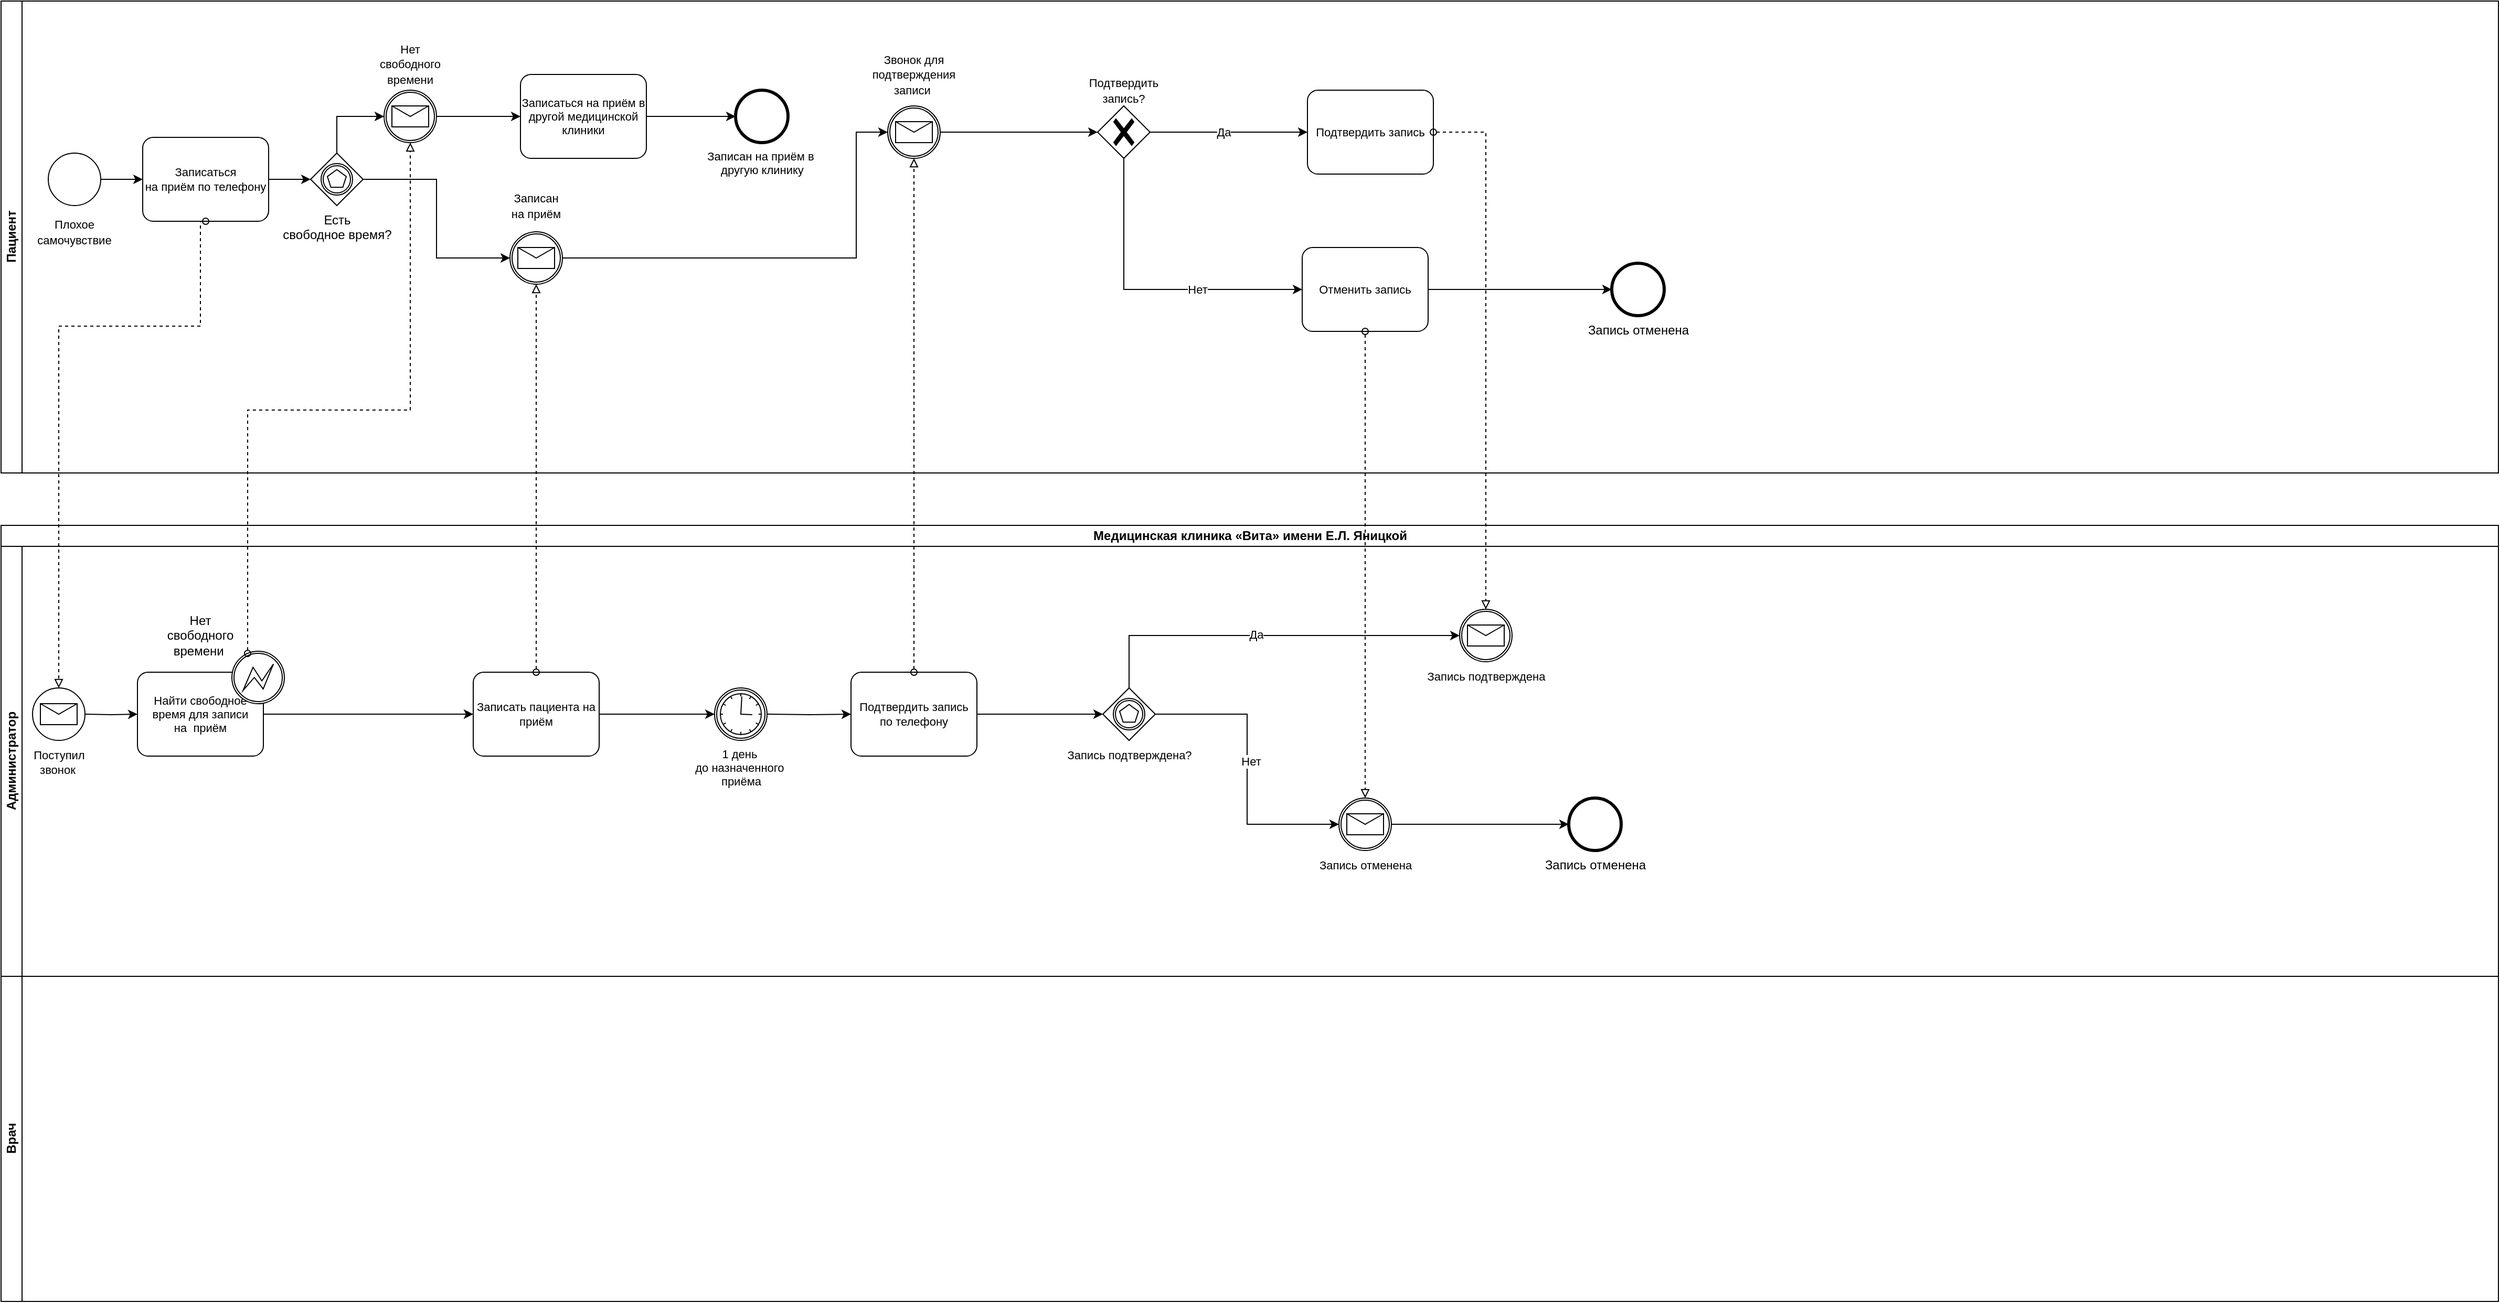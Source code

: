 <mxfile version="28.2.5" pages="4">
  <diagram id="6dOmBjDWQw8me5y5GOPh" name="До - BPMN AS-IS">
    <mxGraphModel dx="5550" dy="2803" grid="1" gridSize="10" guides="1" tooltips="1" connect="1" arrows="1" fold="1" page="1" pageScale="1" pageWidth="827" pageHeight="1169" math="0" shadow="0">
      <root>
        <mxCell id="0" />
        <mxCell id="1" parent="0" />
        <mxCell id="E1k1lD8S_yY3Wyi8EtwX-1" value="Медицинская клиника&amp;nbsp;&lt;span style=&quot;text-align: start; fill: rgb(144, 101, 176);&quot; data-reactroot=&quot;&quot; class=&quot;notion-enable-hover&quot; data-token-index=&quot;0&quot;&gt;«Вита» имени Е.Л. Яницкой&lt;/span&gt;" style="swimlane;html=1;childLayout=stackLayout;resizeParent=1;resizeParentMax=0;horizontal=1;startSize=20;horizontalStack=0;" vertex="1" parent="1">
          <mxGeometry x="50" y="960" width="2380" height="740" as="geometry" />
        </mxCell>
        <mxCell id="E1k1lD8S_yY3Wyi8EtwX-2" value="Администратор" style="swimlane;html=1;startSize=20;horizontal=0;" vertex="1" parent="E1k1lD8S_yY3Wyi8EtwX-1">
          <mxGeometry y="20" width="2380" height="410" as="geometry" />
        </mxCell>
        <mxCell id="E1k1lD8S_yY3Wyi8EtwX-3" style="edgeStyle=orthogonalEdgeStyle;rounded=0;orthogonalLoop=1;jettySize=auto;html=1;" edge="1" parent="E1k1lD8S_yY3Wyi8EtwX-2" source="E1k1lD8S_yY3Wyi8EtwX-4">
          <mxGeometry relative="1" as="geometry">
            <mxPoint x="680" y="160.0" as="targetPoint" />
          </mxGeometry>
        </mxCell>
        <mxCell id="E1k1lD8S_yY3Wyi8EtwX-4" value="Записать пациента на приём" style="points=[[0.25,0,0],[0.5,0,0],[0.75,0,0],[1,0.25,0],[1,0.5,0],[1,0.75,0],[0.75,1,0],[0.5,1,0],[0.25,1,0],[0,0.75,0],[0,0.5,0],[0,0.25,0]];shape=mxgraph.bpmn.task;whiteSpace=wrap;rectStyle=rounded;size=10;taskMarker=abstract;fontSize=11;" vertex="1" parent="E1k1lD8S_yY3Wyi8EtwX-2">
          <mxGeometry x="450" y="120" width="120" height="80" as="geometry" />
        </mxCell>
        <mxCell id="E1k1lD8S_yY3Wyi8EtwX-5" style="edgeStyle=orthogonalEdgeStyle;rounded=0;orthogonalLoop=1;jettySize=auto;html=1;entryX=0;entryY=0.5;entryDx=0;entryDy=0;entryPerimeter=0;" edge="1" parent="E1k1lD8S_yY3Wyi8EtwX-2" source="E1k1lD8S_yY3Wyi8EtwX-6" target="E1k1lD8S_yY3Wyi8EtwX-4">
          <mxGeometry relative="1" as="geometry">
            <mxPoint x="340" y="190.0" as="targetPoint" />
          </mxGeometry>
        </mxCell>
        <mxCell id="E1k1lD8S_yY3Wyi8EtwX-6" value="Найти свободное время для записи на  приём" style="points=[[0.25,0,0],[0.5,0,0],[0.75,0,0],[1,0.25,0],[1,0.5,0],[1,0.75,0],[0.75,1,0],[0.5,1,0],[0.25,1,0],[0,0.75,0],[0,0.5,0],[0,0.25,0]];shape=mxgraph.bpmn.task;whiteSpace=wrap;rectStyle=rounded;size=10;taskMarker=abstract;fontSize=11;" vertex="1" parent="E1k1lD8S_yY3Wyi8EtwX-2">
          <mxGeometry x="130" y="120" width="120" height="80" as="geometry" />
        </mxCell>
        <mxCell id="E1k1lD8S_yY3Wyi8EtwX-7" style="edgeStyle=orthogonalEdgeStyle;rounded=0;orthogonalLoop=1;jettySize=auto;html=1;" edge="1" parent="E1k1lD8S_yY3Wyi8EtwX-2" target="E1k1lD8S_yY3Wyi8EtwX-9">
          <mxGeometry relative="1" as="geometry">
            <mxPoint x="730" y="160.0" as="sourcePoint" />
          </mxGeometry>
        </mxCell>
        <mxCell id="E1k1lD8S_yY3Wyi8EtwX-8" style="edgeStyle=orthogonalEdgeStyle;rounded=0;orthogonalLoop=1;jettySize=auto;html=1;startArrow=none;startFill=0;endArrow=classic;endFill=1;" edge="1" parent="E1k1lD8S_yY3Wyi8EtwX-2" source="E1k1lD8S_yY3Wyi8EtwX-9">
          <mxGeometry relative="1" as="geometry">
            <mxPoint x="1050" y="160" as="targetPoint" />
          </mxGeometry>
        </mxCell>
        <mxCell id="E1k1lD8S_yY3Wyi8EtwX-9" value="Подтвердить запись по телефону" style="points=[[0.25,0,0],[0.5,0,0],[0.75,0,0],[1,0.25,0],[1,0.5,0],[1,0.75,0],[0.75,1,0],[0.5,1,0],[0.25,1,0],[0,0.75,0],[0,0.5,0],[0,0.25,0]];shape=mxgraph.bpmn.task;whiteSpace=wrap;rectStyle=rounded;size=10;taskMarker=abstract;fontSize=11;" vertex="1" parent="E1k1lD8S_yY3Wyi8EtwX-2">
          <mxGeometry x="810" y="120" width="120" height="80" as="geometry" />
        </mxCell>
        <mxCell id="E1k1lD8S_yY3Wyi8EtwX-10" value="Запись отменена" style="points=[[0.145,0.145,0],[0.5,0,0],[0.855,0.145,0],[1,0.5,0],[0.855,0.855,0],[0.5,1,0],[0.145,0.855,0],[0,0.5,0]];shape=mxgraph.bpmn.event;html=1;verticalLabelPosition=bottom;labelBackgroundColor=#ffffff;verticalAlign=top;align=center;perimeter=ellipsePerimeter;outlineConnect=0;aspect=fixed;outline=end;symbol=terminate2;" vertex="1" parent="E1k1lD8S_yY3Wyi8EtwX-2">
          <mxGeometry x="1494" y="240" width="50" height="50" as="geometry" />
        </mxCell>
        <mxCell id="E1k1lD8S_yY3Wyi8EtwX-11" value="" style="points=[[0.145,0.145,0],[0.5,0,0],[0.855,0.145,0],[1,0.5,0],[0.855,0.855,0],[0.5,1,0],[0.145,0.855,0],[0,0.5,0]];shape=mxgraph.bpmn.event;html=1;verticalLabelPosition=bottom;labelBackgroundColor=#ffffff;verticalAlign=top;align=center;perimeter=ellipsePerimeter;outlineConnect=0;aspect=fixed;outline=boundInt;symbol=error;fontSize=24;fontColor=#000000;fillColor=#FFFFFF;" vertex="1" parent="E1k1lD8S_yY3Wyi8EtwX-2">
          <mxGeometry x="220" y="100" width="50" height="50" as="geometry" />
        </mxCell>
        <mxCell id="E1k1lD8S_yY3Wyi8EtwX-12" value="Нет свободного&lt;br&gt;времени&amp;nbsp;" style="text;html=1;strokeColor=none;fillColor=none;align=center;verticalAlign=middle;whiteSpace=wrap;rounded=0;labelBackgroundColor=none;fontSize=12;fontColor=#000000;" vertex="1" parent="E1k1lD8S_yY3Wyi8EtwX-2">
          <mxGeometry x="160" y="70" width="60" height="30" as="geometry" />
        </mxCell>
        <mxCell id="E1k1lD8S_yY3Wyi8EtwX-13" style="edgeStyle=orthogonalEdgeStyle;rounded=0;orthogonalLoop=1;jettySize=auto;html=1;" edge="1" parent="E1k1lD8S_yY3Wyi8EtwX-2" target="E1k1lD8S_yY3Wyi8EtwX-6">
          <mxGeometry relative="1" as="geometry">
            <mxPoint x="80" y="160" as="sourcePoint" />
          </mxGeometry>
        </mxCell>
        <mxCell id="E1k1lD8S_yY3Wyi8EtwX-14" value="&lt;font style=&quot;font-size: 11px;&quot;&gt;Поступил&lt;br&gt;&amp;nbsp;звонок &amp;nbsp;&lt;/font&gt;" style="points=[[0.145,0.145,0],[0.5,0,0],[0.855,0.145,0],[1,0.5,0],[0.855,0.855,0],[0.5,1,0],[0.145,0.855,0],[0,0.5,0]];shape=mxgraph.bpmn.event;html=1;verticalLabelPosition=bottom;labelBackgroundColor=#ffffff;verticalAlign=top;align=center;perimeter=ellipsePerimeter;outlineConnect=0;aspect=fixed;outline=standard;symbol=message;" vertex="1" parent="E1k1lD8S_yY3Wyi8EtwX-2">
          <mxGeometry x="30" y="135" width="50" height="50" as="geometry" />
        </mxCell>
        <mxCell id="E1k1lD8S_yY3Wyi8EtwX-15" style="edgeStyle=orthogonalEdgeStyle;rounded=0;orthogonalLoop=1;jettySize=auto;html=1;entryX=0;entryY=0.5;entryDx=0;entryDy=0;entryPerimeter=0;startArrow=none;startFill=0;endArrow=classic;endFill=1;" edge="1" parent="E1k1lD8S_yY3Wyi8EtwX-2" source="E1k1lD8S_yY3Wyi8EtwX-16" target="E1k1lD8S_yY3Wyi8EtwX-10">
          <mxGeometry relative="1" as="geometry" />
        </mxCell>
        <mxCell id="E1k1lD8S_yY3Wyi8EtwX-16" value="&lt;font style=&quot;font-size: 11px;&quot;&gt;Запись отменена&lt;/font&gt;" style="points=[[0.145,0.145,0],[0.5,0,0],[0.855,0.145,0],[1,0.5,0],[0.855,0.855,0],[0.5,1,0],[0.145,0.855,0],[0,0.5,0]];shape=mxgraph.bpmn.event;html=1;verticalLabelPosition=bottom;labelBackgroundColor=#ffffff;verticalAlign=top;align=center;perimeter=ellipsePerimeter;outlineConnect=0;aspect=fixed;outline=catching;symbol=message;" vertex="1" parent="E1k1lD8S_yY3Wyi8EtwX-2">
          <mxGeometry x="1275" y="240" width="50" height="50" as="geometry" />
        </mxCell>
        <mxCell id="E1k1lD8S_yY3Wyi8EtwX-17" value="&lt;font style=&quot;font-size: 11px;&quot;&gt;Запись подтверждена&lt;/font&gt;" style="points=[[0.145,0.145,0],[0.5,0,0],[0.855,0.145,0],[1,0.5,0],[0.855,0.855,0],[0.5,1,0],[0.145,0.855,0],[0,0.5,0]];shape=mxgraph.bpmn.event;html=1;verticalLabelPosition=bottom;labelBackgroundColor=#ffffff;verticalAlign=top;align=center;perimeter=ellipsePerimeter;outlineConnect=0;aspect=fixed;outline=catching;symbol=message;" vertex="1" parent="E1k1lD8S_yY3Wyi8EtwX-2">
          <mxGeometry x="1390" y="60" width="50" height="50" as="geometry" />
        </mxCell>
        <mxCell id="E1k1lD8S_yY3Wyi8EtwX-18" style="edgeStyle=orthogonalEdgeStyle;rounded=0;orthogonalLoop=1;jettySize=auto;html=1;entryX=0;entryY=0.5;entryDx=0;entryDy=0;entryPerimeter=0;startArrow=none;startFill=0;endArrow=classic;endFill=1;exitX=0.5;exitY=0;exitDx=0;exitDy=0;exitPerimeter=0;" edge="1" parent="E1k1lD8S_yY3Wyi8EtwX-2" source="E1k1lD8S_yY3Wyi8EtwX-22" target="E1k1lD8S_yY3Wyi8EtwX-17">
          <mxGeometry relative="1" as="geometry">
            <mxPoint x="1100" y="160" as="sourcePoint" />
          </mxGeometry>
        </mxCell>
        <mxCell id="E1k1lD8S_yY3Wyi8EtwX-19" value="Да" style="edgeLabel;html=1;align=center;verticalAlign=middle;resizable=0;points=[];fontSize=11;" vertex="1" connectable="0" parent="E1k1lD8S_yY3Wyi8EtwX-18">
          <mxGeometry x="-0.063" y="1" relative="1" as="geometry">
            <mxPoint as="offset" />
          </mxGeometry>
        </mxCell>
        <mxCell id="E1k1lD8S_yY3Wyi8EtwX-20" style="edgeStyle=orthogonalEdgeStyle;rounded=0;orthogonalLoop=1;jettySize=auto;html=1;entryX=0;entryY=0.5;entryDx=0;entryDy=0;entryPerimeter=0;startArrow=none;startFill=0;endArrow=classic;endFill=1;exitX=1;exitY=0.5;exitDx=0;exitDy=0;exitPerimeter=0;" edge="1" parent="E1k1lD8S_yY3Wyi8EtwX-2" source="E1k1lD8S_yY3Wyi8EtwX-22" target="E1k1lD8S_yY3Wyi8EtwX-16">
          <mxGeometry relative="1" as="geometry">
            <mxPoint x="1075" y="185" as="sourcePoint" />
          </mxGeometry>
        </mxCell>
        <mxCell id="E1k1lD8S_yY3Wyi8EtwX-21" value="Нет" style="edgeLabel;html=1;align=center;verticalAlign=middle;resizable=0;points=[];fontSize=11;" vertex="1" connectable="0" parent="E1k1lD8S_yY3Wyi8EtwX-20">
          <mxGeometry x="-0.569" y="2" relative="1" as="geometry">
            <mxPoint x="30" y="47" as="offset" />
          </mxGeometry>
        </mxCell>
        <mxCell id="E1k1lD8S_yY3Wyi8EtwX-22" value="&lt;font style=&quot;font-size: 11px;&quot;&gt;Запись подтверждена?&lt;/font&gt;" style="points=[[0.25,0.25,0],[0.5,0,0],[0.75,0.25,0],[1,0.5,0],[0.75,0.75,0],[0.5,1,0],[0.25,0.75,0],[0,0.5,0]];shape=mxgraph.bpmn.gateway2;html=1;verticalLabelPosition=bottom;labelBackgroundColor=#ffffff;verticalAlign=top;align=center;perimeter=rhombusPerimeter;outlineConnect=0;outline=boundInt;symbol=multiple;" vertex="1" parent="E1k1lD8S_yY3Wyi8EtwX-2">
          <mxGeometry x="1050" y="135" width="50" height="50" as="geometry" />
        </mxCell>
        <mxCell id="E1k1lD8S_yY3Wyi8EtwX-23" value="&lt;font style=&quot;font-size: 11px;&quot;&gt;1 день&amp;nbsp;&lt;br&gt;до назначенного&amp;nbsp;&lt;br&gt;приёма&lt;br&gt;&lt;/font&gt;" style="points=[[0.145,0.145,0],[0.5,0,0],[0.855,0.145,0],[1,0.5,0],[0.855,0.855,0],[0.5,1,0],[0.145,0.855,0],[0,0.5,0]];shape=mxgraph.bpmn.event;html=1;verticalLabelPosition=bottom;labelBackgroundColor=#ffffff;verticalAlign=top;align=center;perimeter=ellipsePerimeter;outlineConnect=0;aspect=fixed;outline=catching;symbol=timer;fontSize=11;" vertex="1" parent="E1k1lD8S_yY3Wyi8EtwX-2">
          <mxGeometry x="680" y="135" width="50" height="50" as="geometry" />
        </mxCell>
        <mxCell id="E1k1lD8S_yY3Wyi8EtwX-24" value="Врач" style="swimlane;html=1;startSize=20;horizontal=0;" vertex="1" parent="E1k1lD8S_yY3Wyi8EtwX-1">
          <mxGeometry y="430" width="2380" height="310" as="geometry" />
        </mxCell>
        <mxCell id="E1k1lD8S_yY3Wyi8EtwX-25" value="Пациент" style="swimlane;html=1;startSize=20;horizontal=0;" vertex="1" parent="1">
          <mxGeometry x="50" y="460" width="2380" height="450" as="geometry" />
        </mxCell>
        <mxCell id="E1k1lD8S_yY3Wyi8EtwX-26" style="edgeStyle=orthogonalEdgeStyle;rounded=0;orthogonalLoop=1;jettySize=auto;html=1;entryX=0;entryY=0.5;entryDx=0;entryDy=0;entryPerimeter=0;startArrow=none;startFill=0;endArrow=classic;endFill=1;" edge="1" parent="E1k1lD8S_yY3Wyi8EtwX-25" source="E1k1lD8S_yY3Wyi8EtwX-27">
          <mxGeometry relative="1" as="geometry">
            <mxPoint x="295" y="170" as="targetPoint" />
          </mxGeometry>
        </mxCell>
        <mxCell id="E1k1lD8S_yY3Wyi8EtwX-27" value="Записаться на приём по телефону" style="points=[[0.25,0,0],[0.5,0,0],[0.75,0,0],[1,0.25,0],[1,0.5,0],[1,0.75,0],[0.75,1,0],[0.5,1,0],[0.25,1,0],[0,0.75,0],[0,0.5,0],[0,0.25,0]];shape=mxgraph.bpmn.task;whiteSpace=wrap;rectStyle=rounded;size=10;taskMarker=abstract;fontSize=11;" vertex="1" parent="E1k1lD8S_yY3Wyi8EtwX-25">
          <mxGeometry x="135" y="130" width="120" height="80" as="geometry" />
        </mxCell>
        <mxCell id="E1k1lD8S_yY3Wyi8EtwX-28" style="edgeStyle=orthogonalEdgeStyle;rounded=0;orthogonalLoop=1;jettySize=auto;html=1;" edge="1" parent="E1k1lD8S_yY3Wyi8EtwX-25" source="E1k1lD8S_yY3Wyi8EtwX-29" target="E1k1lD8S_yY3Wyi8EtwX-27">
          <mxGeometry relative="1" as="geometry" />
        </mxCell>
        <mxCell id="E1k1lD8S_yY3Wyi8EtwX-29" value="" style="points=[[0.145,0.145,0],[0.5,0,0],[0.855,0.145,0],[1,0.5,0],[0.855,0.855,0],[0.5,1,0],[0.145,0.855,0],[0,0.5,0]];shape=mxgraph.bpmn.event;html=1;verticalLabelPosition=bottom;labelBackgroundColor=#ffffff;verticalAlign=top;align=center;perimeter=ellipsePerimeter;outlineConnect=0;aspect=fixed;outline=standard;symbol=general;" vertex="1" parent="E1k1lD8S_yY3Wyi8EtwX-25">
          <mxGeometry x="45" y="145" width="50" height="50" as="geometry" />
        </mxCell>
        <mxCell id="E1k1lD8S_yY3Wyi8EtwX-30" value="&lt;font style=&quot;font-size: 11px;&quot;&gt;Плохое самочувствие&lt;/font&gt;" style="text;html=1;strokeColor=none;fillColor=none;align=center;verticalAlign=middle;whiteSpace=wrap;rounded=0;" vertex="1" parent="E1k1lD8S_yY3Wyi8EtwX-25">
          <mxGeometry x="40" y="205" width="60" height="30" as="geometry" />
        </mxCell>
        <mxCell id="E1k1lD8S_yY3Wyi8EtwX-31" style="edgeStyle=orthogonalEdgeStyle;rounded=0;orthogonalLoop=1;jettySize=auto;html=1;fontSize=24;fontColor=#000000;entryX=0;entryY=0.5;entryDx=0;entryDy=0;entryPerimeter=0;" edge="1" parent="E1k1lD8S_yY3Wyi8EtwX-25" source="E1k1lD8S_yY3Wyi8EtwX-32" target="E1k1lD8S_yY3Wyi8EtwX-54">
          <mxGeometry relative="1" as="geometry">
            <mxPoint x="695" y="110" as="targetPoint" />
          </mxGeometry>
        </mxCell>
        <mxCell id="E1k1lD8S_yY3Wyi8EtwX-32" value="Записаться на приём в другой медицинской клиники" style="points=[[0.25,0,0],[0.5,0,0],[0.75,0,0],[1,0.25,0],[1,0.5,0],[1,0.75,0],[0.75,1,0],[0.5,1,0],[0.25,1,0],[0,0.75,0],[0,0.5,0],[0,0.25,0]];shape=mxgraph.bpmn.task;whiteSpace=wrap;rectStyle=rounded;size=10;taskMarker=abstract;labelBackgroundColor=none;fontSize=11;fontColor=#000000;fillColor=#FFFFFF;" vertex="1" parent="E1k1lD8S_yY3Wyi8EtwX-25">
          <mxGeometry x="495" y="70" width="120" height="80" as="geometry" />
        </mxCell>
        <mxCell id="E1k1lD8S_yY3Wyi8EtwX-33" style="edgeStyle=orthogonalEdgeStyle;rounded=0;orthogonalLoop=1;jettySize=auto;html=1;entryX=0;entryY=0.5;entryDx=0;entryDy=0;entryPerimeter=0;" edge="1" parent="E1k1lD8S_yY3Wyi8EtwX-25" source="E1k1lD8S_yY3Wyi8EtwX-34" target="E1k1lD8S_yY3Wyi8EtwX-32">
          <mxGeometry relative="1" as="geometry" />
        </mxCell>
        <mxCell id="E1k1lD8S_yY3Wyi8EtwX-34" value="" style="points=[[0.145,0.145,0],[0.5,0,0],[0.855,0.145,0],[1,0.5,0],[0.855,0.855,0],[0.5,1,0],[0.145,0.855,0],[0,0.5,0]];shape=mxgraph.bpmn.event;html=1;verticalLabelPosition=bottom;labelBackgroundColor=#ffffff;verticalAlign=top;align=center;perimeter=ellipsePerimeter;outlineConnect=0;aspect=fixed;outline=catching;symbol=message;" vertex="1" parent="E1k1lD8S_yY3Wyi8EtwX-25">
          <mxGeometry x="365" y="85" width="50" height="50" as="geometry" />
        </mxCell>
        <mxCell id="E1k1lD8S_yY3Wyi8EtwX-35" style="edgeStyle=orthogonalEdgeStyle;rounded=0;orthogonalLoop=1;jettySize=auto;html=1;entryX=0;entryY=0.5;entryDx=0;entryDy=0;entryPerimeter=0;startArrow=none;startFill=0;endArrow=classic;endFill=1;" edge="1" parent="E1k1lD8S_yY3Wyi8EtwX-25" source="E1k1lD8S_yY3Wyi8EtwX-36" target="E1k1lD8S_yY3Wyi8EtwX-49">
          <mxGeometry relative="1" as="geometry">
            <Array as="points">
              <mxPoint x="815" y="245" />
              <mxPoint x="815" y="125" />
            </Array>
          </mxGeometry>
        </mxCell>
        <mxCell id="E1k1lD8S_yY3Wyi8EtwX-36" value="" style="points=[[0.145,0.145,0],[0.5,0,0],[0.855,0.145,0],[1,0.5,0],[0.855,0.855,0],[0.5,1,0],[0.145,0.855,0],[0,0.5,0]];shape=mxgraph.bpmn.event;html=1;verticalLabelPosition=bottom;labelBackgroundColor=#ffffff;verticalAlign=top;align=center;perimeter=ellipsePerimeter;outlineConnect=0;aspect=fixed;outline=catching;symbol=message;" vertex="1" parent="E1k1lD8S_yY3Wyi8EtwX-25">
          <mxGeometry x="485" y="220" width="50" height="50" as="geometry" />
        </mxCell>
        <mxCell id="E1k1lD8S_yY3Wyi8EtwX-37" style="edgeStyle=orthogonalEdgeStyle;rounded=0;orthogonalLoop=1;jettySize=auto;html=1;entryX=0;entryY=0.5;entryDx=0;entryDy=0;entryPerimeter=0;startArrow=none;startFill=0;endArrow=classic;endFill=1;exitX=0.5;exitY=0;exitDx=0;exitDy=0;exitPerimeter=0;" edge="1" parent="E1k1lD8S_yY3Wyi8EtwX-25" source="E1k1lD8S_yY3Wyi8EtwX-50" target="E1k1lD8S_yY3Wyi8EtwX-34">
          <mxGeometry relative="1" as="geometry">
            <mxPoint x="320" y="145" as="sourcePoint" />
          </mxGeometry>
        </mxCell>
        <mxCell id="E1k1lD8S_yY3Wyi8EtwX-38" style="edgeStyle=orthogonalEdgeStyle;rounded=0;orthogonalLoop=1;jettySize=auto;html=1;entryX=0;entryY=0.5;entryDx=0;entryDy=0;entryPerimeter=0;startArrow=none;startFill=0;endArrow=classic;endFill=1;exitX=1;exitY=0.5;exitDx=0;exitDy=0;exitPerimeter=0;" edge="1" parent="E1k1lD8S_yY3Wyi8EtwX-25" source="E1k1lD8S_yY3Wyi8EtwX-50" target="E1k1lD8S_yY3Wyi8EtwX-36">
          <mxGeometry relative="1" as="geometry">
            <mxPoint x="320" y="195" as="sourcePoint" />
          </mxGeometry>
        </mxCell>
        <mxCell id="E1k1lD8S_yY3Wyi8EtwX-39" style="edgeStyle=orthogonalEdgeStyle;rounded=0;orthogonalLoop=1;jettySize=auto;html=1;entryX=0;entryY=0.5;entryDx=0;entryDy=0;entryPerimeter=0;startArrow=none;startFill=0;endArrow=classic;endFill=1;" edge="1" parent="E1k1lD8S_yY3Wyi8EtwX-25" source="E1k1lD8S_yY3Wyi8EtwX-40" target="E1k1lD8S_yY3Wyi8EtwX-51">
          <mxGeometry relative="1" as="geometry" />
        </mxCell>
        <mxCell id="E1k1lD8S_yY3Wyi8EtwX-40" value="Отменить запись" style="points=[[0.25,0,0],[0.5,0,0],[0.75,0,0],[1,0.25,0],[1,0.5,0],[1,0.75,0],[0.75,1,0],[0.5,1,0],[0.25,1,0],[0,0.75,0],[0,0.5,0],[0,0.25,0]];shape=mxgraph.bpmn.task;whiteSpace=wrap;rectStyle=rounded;size=10;taskMarker=abstract;fontSize=11;" vertex="1" parent="E1k1lD8S_yY3Wyi8EtwX-25">
          <mxGeometry x="1240" y="235" width="120" height="80" as="geometry" />
        </mxCell>
        <mxCell id="E1k1lD8S_yY3Wyi8EtwX-41" style="edgeStyle=orthogonalEdgeStyle;rounded=0;orthogonalLoop=1;jettySize=auto;html=1;entryX=0;entryY=0.5;entryDx=0;entryDy=0;entryPerimeter=0;exitX=0.5;exitY=1;exitDx=0;exitDy=0;exitPerimeter=0;" edge="1" parent="E1k1lD8S_yY3Wyi8EtwX-25" source="E1k1lD8S_yY3Wyi8EtwX-43" target="E1k1lD8S_yY3Wyi8EtwX-40">
          <mxGeometry relative="1" as="geometry" />
        </mxCell>
        <mxCell id="E1k1lD8S_yY3Wyi8EtwX-42" value="Нет" style="edgeLabel;html=1;align=center;verticalAlign=middle;resizable=0;points=[];" vertex="1" connectable="0" parent="E1k1lD8S_yY3Wyi8EtwX-41">
          <mxGeometry x="0.04" y="1" relative="1" as="geometry">
            <mxPoint x="41" y="1" as="offset" />
          </mxGeometry>
        </mxCell>
        <mxCell id="E1k1lD8S_yY3Wyi8EtwX-43" value="" style="points=[[0.25,0.25,0],[0.5,0,0],[0.75,0.25,0],[1,0.5,0],[0.75,0.75,0],[0.5,1,0],[0.25,0.75,0],[0,0.5,0]];shape=mxgraph.bpmn.gateway2;html=1;verticalLabelPosition=bottom;labelBackgroundColor=#ffffff;verticalAlign=top;align=center;perimeter=rhombusPerimeter;outlineConnect=0;outline=none;symbol=none;gwType=exclusive;" vertex="1" parent="E1k1lD8S_yY3Wyi8EtwX-25">
          <mxGeometry x="1045" y="100" width="50" height="50" as="geometry" />
        </mxCell>
        <mxCell id="E1k1lD8S_yY3Wyi8EtwX-44" value="&lt;font style=&quot;font-size: 11px;&quot;&gt;Подтвердить запись?&lt;/font&gt;" style="text;html=1;strokeColor=none;fillColor=none;align=center;verticalAlign=middle;whiteSpace=wrap;rounded=0;" vertex="1" parent="E1k1lD8S_yY3Wyi8EtwX-25">
          <mxGeometry x="1015" y="70" width="110" height="30" as="geometry" />
        </mxCell>
        <mxCell id="E1k1lD8S_yY3Wyi8EtwX-45" value="Подтвердить запись" style="points=[[0.25,0,0],[0.5,0,0],[0.75,0,0],[1,0.25,0],[1,0.5,0],[1,0.75,0],[0.75,1,0],[0.5,1,0],[0.25,1,0],[0,0.75,0],[0,0.5,0],[0,0.25,0]];shape=mxgraph.bpmn.task;whiteSpace=wrap;rectStyle=rounded;size=10;taskMarker=abstract;fontSize=11;" vertex="1" parent="E1k1lD8S_yY3Wyi8EtwX-25">
          <mxGeometry x="1245" y="85" width="120" height="80" as="geometry" />
        </mxCell>
        <mxCell id="E1k1lD8S_yY3Wyi8EtwX-46" style="edgeStyle=orthogonalEdgeStyle;rounded=0;orthogonalLoop=1;jettySize=auto;html=1;entryX=0;entryY=0.5;entryDx=0;entryDy=0;entryPerimeter=0;exitX=1;exitY=0.5;exitDx=0;exitDy=0;exitPerimeter=0;" edge="1" parent="E1k1lD8S_yY3Wyi8EtwX-25" source="E1k1lD8S_yY3Wyi8EtwX-43" target="E1k1lD8S_yY3Wyi8EtwX-45">
          <mxGeometry relative="1" as="geometry">
            <mxPoint x="1175.0" y="250" as="targetPoint" />
          </mxGeometry>
        </mxCell>
        <mxCell id="E1k1lD8S_yY3Wyi8EtwX-47" value="Да" style="edgeLabel;html=1;align=center;verticalAlign=middle;resizable=0;points=[];" vertex="1" connectable="0" parent="E1k1lD8S_yY3Wyi8EtwX-46">
          <mxGeometry x="0.141" y="-1" relative="1" as="geometry">
            <mxPoint x="-16" y="-1" as="offset" />
          </mxGeometry>
        </mxCell>
        <mxCell id="E1k1lD8S_yY3Wyi8EtwX-48" style="edgeStyle=orthogonalEdgeStyle;rounded=0;orthogonalLoop=1;jettySize=auto;html=1;startArrow=none;startFill=0;endArrow=classic;endFill=1;" edge="1" parent="E1k1lD8S_yY3Wyi8EtwX-25" source="E1k1lD8S_yY3Wyi8EtwX-49" target="E1k1lD8S_yY3Wyi8EtwX-43">
          <mxGeometry relative="1" as="geometry" />
        </mxCell>
        <mxCell id="E1k1lD8S_yY3Wyi8EtwX-49" value="" style="points=[[0.145,0.145,0],[0.5,0,0],[0.855,0.145,0],[1,0.5,0],[0.855,0.855,0],[0.5,1,0],[0.145,0.855,0],[0,0.5,0]];shape=mxgraph.bpmn.event;html=1;verticalLabelPosition=bottom;labelBackgroundColor=#ffffff;verticalAlign=top;align=center;perimeter=ellipsePerimeter;outlineConnect=0;aspect=fixed;outline=catching;symbol=message;" vertex="1" parent="E1k1lD8S_yY3Wyi8EtwX-25">
          <mxGeometry x="845" y="100" width="50" height="50" as="geometry" />
        </mxCell>
        <mxCell id="E1k1lD8S_yY3Wyi8EtwX-50" value="Есть &lt;br&gt;свободное время?" style="points=[[0.25,0.25,0],[0.5,0,0],[0.75,0.25,0],[1,0.5,0],[0.75,0.75,0],[0.5,1,0],[0.25,0.75,0],[0,0.5,0]];shape=mxgraph.bpmn.gateway2;html=1;verticalLabelPosition=bottom;labelBackgroundColor=#ffffff;verticalAlign=top;align=center;perimeter=rhombusPerimeter;outlineConnect=0;outline=boundInt;symbol=multiple;" vertex="1" parent="E1k1lD8S_yY3Wyi8EtwX-25">
          <mxGeometry x="295" y="145" width="50" height="50" as="geometry" />
        </mxCell>
        <mxCell id="E1k1lD8S_yY3Wyi8EtwX-51" value="Запись отменена" style="points=[[0.145,0.145,0],[0.5,0,0],[0.855,0.145,0],[1,0.5,0],[0.855,0.855,0],[0.5,1,0],[0.145,0.855,0],[0,0.5,0]];shape=mxgraph.bpmn.event;html=1;verticalLabelPosition=bottom;labelBackgroundColor=#ffffff;verticalAlign=top;align=center;perimeter=ellipsePerimeter;outlineConnect=0;aspect=fixed;outline=end;symbol=terminate2;" vertex="1" parent="E1k1lD8S_yY3Wyi8EtwX-25">
          <mxGeometry x="1535" y="250" width="50" height="50" as="geometry" />
        </mxCell>
        <mxCell id="E1k1lD8S_yY3Wyi8EtwX-52" value="&lt;font style=&quot;font-size: 11px;&quot;&gt;Нет свободного&lt;br&gt;времени&lt;/font&gt;" style="text;html=1;strokeColor=none;fillColor=none;align=center;verticalAlign=middle;whiteSpace=wrap;rounded=0;" vertex="1" parent="E1k1lD8S_yY3Wyi8EtwX-25">
          <mxGeometry x="360" y="45" width="60" height="30" as="geometry" />
        </mxCell>
        <mxCell id="E1k1lD8S_yY3Wyi8EtwX-53" value="&lt;span style=&quot;font-size: 11px;&quot;&gt;Записан на&amp;nbsp;&lt;/span&gt;&lt;span style=&quot;font-size: 11px; background-color: rgb(255, 255, 255);&quot;&gt;приём&lt;/span&gt;" style="text;html=1;strokeColor=none;fillColor=none;align=center;verticalAlign=middle;whiteSpace=wrap;rounded=0;" vertex="1" parent="E1k1lD8S_yY3Wyi8EtwX-25">
          <mxGeometry x="480" y="180" width="60" height="30" as="geometry" />
        </mxCell>
        <mxCell id="E1k1lD8S_yY3Wyi8EtwX-54" value="Записан на&amp;nbsp;приём&amp;nbsp;в&amp;nbsp;&lt;br&gt;другую клинику" style="points=[[0.145,0.145,0],[0.5,0,0],[0.855,0.145,0],[1,0.5,0],[0.855,0.855,0],[0.5,1,0],[0.145,0.855,0],[0,0.5,0]];shape=mxgraph.bpmn.event;html=1;verticalLabelPosition=bottom;labelBackgroundColor=#ffffff;verticalAlign=top;align=center;perimeter=ellipsePerimeter;outlineConnect=0;aspect=fixed;outline=end;symbol=terminate2;fontSize=11;" vertex="1" parent="E1k1lD8S_yY3Wyi8EtwX-25">
          <mxGeometry x="700" y="85" width="50" height="50" as="geometry" />
        </mxCell>
        <mxCell id="E1k1lD8S_yY3Wyi8EtwX-55" value="&lt;font style=&quot;font-size: 11px;&quot;&gt;Звонок для подтверждения записи&amp;nbsp;&lt;/font&gt;" style="text;html=1;strokeColor=none;fillColor=none;align=center;verticalAlign=middle;whiteSpace=wrap;rounded=0;" vertex="1" parent="E1k1lD8S_yY3Wyi8EtwX-25">
          <mxGeometry x="815" y="55" width="110" height="30" as="geometry" />
        </mxCell>
        <mxCell id="E1k1lD8S_yY3Wyi8EtwX-56" style="edgeStyle=orthogonalEdgeStyle;rounded=0;orthogonalLoop=1;jettySize=auto;html=1;dashed=1;exitX=0.5;exitY=1;exitDx=0;exitDy=0;exitPerimeter=0;entryX=0.5;entryY=0;entryDx=0;entryDy=0;entryPerimeter=0;startArrow=oval;startFill=0;endArrow=block;endFill=0;" edge="1" parent="1" source="E1k1lD8S_yY3Wyi8EtwX-27">
          <mxGeometry relative="1" as="geometry">
            <mxPoint x="105" y="1115.0" as="targetPoint" />
            <Array as="points">
              <mxPoint x="240" y="670" />
              <mxPoint x="240" y="770" />
              <mxPoint x="105" y="770" />
            </Array>
          </mxGeometry>
        </mxCell>
        <mxCell id="E1k1lD8S_yY3Wyi8EtwX-57" style="edgeStyle=orthogonalEdgeStyle;rounded=0;orthogonalLoop=1;jettySize=auto;html=1;fontSize=24;fontColor=#000000;entryX=0.5;entryY=1;entryDx=0;entryDy=0;entryPerimeter=0;dashed=1;startArrow=oval;startFill=0;endArrow=block;endFill=0;" edge="1" parent="1" source="E1k1lD8S_yY3Wyi8EtwX-11" target="E1k1lD8S_yY3Wyi8EtwX-34">
          <mxGeometry relative="1" as="geometry">
            <Array as="points">
              <mxPoint x="285" y="850" />
              <mxPoint x="440" y="850" />
            </Array>
            <mxPoint x="540" y="1290" as="targetPoint" />
          </mxGeometry>
        </mxCell>
        <mxCell id="E1k1lD8S_yY3Wyi8EtwX-58" style="edgeStyle=orthogonalEdgeStyle;rounded=0;orthogonalLoop=1;jettySize=auto;html=1;entryX=0.5;entryY=1;entryDx=0;entryDy=0;entryPerimeter=0;startArrow=oval;startFill=0;endArrow=block;endFill=0;dashed=1;" edge="1" parent="1" source="E1k1lD8S_yY3Wyi8EtwX-4" target="E1k1lD8S_yY3Wyi8EtwX-36">
          <mxGeometry relative="1" as="geometry" />
        </mxCell>
        <mxCell id="E1k1lD8S_yY3Wyi8EtwX-59" style="edgeStyle=orthogonalEdgeStyle;rounded=0;orthogonalLoop=1;jettySize=auto;html=1;entryX=0.5;entryY=1;entryDx=0;entryDy=0;entryPerimeter=0;startArrow=oval;startFill=0;endArrow=block;endFill=0;dashed=1;" edge="1" parent="1" source="E1k1lD8S_yY3Wyi8EtwX-9" target="E1k1lD8S_yY3Wyi8EtwX-49">
          <mxGeometry relative="1" as="geometry" />
        </mxCell>
        <mxCell id="E1k1lD8S_yY3Wyi8EtwX-60" style="edgeStyle=orthogonalEdgeStyle;rounded=0;orthogonalLoop=1;jettySize=auto;html=1;dashed=1;startArrow=oval;startFill=0;endArrow=block;endFill=0;" edge="1" parent="1" source="E1k1lD8S_yY3Wyi8EtwX-45" target="E1k1lD8S_yY3Wyi8EtwX-17">
          <mxGeometry relative="1" as="geometry" />
        </mxCell>
        <mxCell id="E1k1lD8S_yY3Wyi8EtwX-61" style="edgeStyle=orthogonalEdgeStyle;rounded=0;orthogonalLoop=1;jettySize=auto;html=1;dashed=1;startArrow=oval;startFill=0;endArrow=block;endFill=0;" edge="1" parent="1" source="E1k1lD8S_yY3Wyi8EtwX-40" target="E1k1lD8S_yY3Wyi8EtwX-16">
          <mxGeometry relative="1" as="geometry" />
        </mxCell>
      </root>
    </mxGraphModel>
  </diagram>
  <diagram id="326YfQ6A8uz0iwaCt7I8" name="После - BPMN AS-IS">
    <mxGraphModel dx="6660" dy="4533" grid="1" gridSize="10" guides="1" tooltips="1" connect="1" arrows="1" fold="1" page="1" pageScale="1" pageWidth="827" pageHeight="1169" math="0" shadow="0">
      <root>
        <mxCell id="0" />
        <mxCell id="1" parent="0" />
        <mxCell id="U2e4l5wQemaMT4tLWJ_u-86" value="Медицинская клиника&amp;nbsp;&lt;span style=&quot;text-align: start; fill: rgb(144, 101, 176);&quot; data-reactroot=&quot;&quot; class=&quot;notion-enable-hover&quot; data-token-index=&quot;0&quot;&gt;«Вита» имени Е.Л. Яницкой&lt;/span&gt;" style="swimlane;html=1;childLayout=stackLayout;resizeParent=1;resizeParentMax=0;horizontal=1;startSize=20;horizontalStack=0;" parent="1" vertex="1">
          <mxGeometry x="21" y="-210" width="2440" height="750" as="geometry">
            <mxRectangle x="10" y="-620" width="320" height="30" as="alternateBounds" />
          </mxGeometry>
        </mxCell>
        <mxCell id="U2e4l5wQemaMT4tLWJ_u-87" value="Администратор" style="swimlane;html=1;startSize=20;horizontal=0;" parent="U2e4l5wQemaMT4tLWJ_u-86" vertex="1">
          <mxGeometry y="20" width="2440" height="410" as="geometry">
            <mxRectangle y="20" width="2440" height="30" as="alternateBounds" />
          </mxGeometry>
        </mxCell>
        <mxCell id="U2e4l5wQemaMT4tLWJ_u-88" style="edgeStyle=orthogonalEdgeStyle;rounded=0;orthogonalLoop=1;jettySize=auto;html=1;" parent="U2e4l5wQemaMT4tLWJ_u-87" source="U2e4l5wQemaMT4tLWJ_u-89" edge="1">
          <mxGeometry relative="1" as="geometry">
            <mxPoint x="680" y="160.0" as="targetPoint" />
          </mxGeometry>
        </mxCell>
        <mxCell id="U2e4l5wQemaMT4tLWJ_u-89" value="Записать пациента на приём" style="points=[[0.25,0,0],[0.5,0,0],[0.75,0,0],[1,0.25,0],[1,0.5,0],[1,0.75,0],[0.75,1,0],[0.5,1,0],[0.25,1,0],[0,0.75,0],[0,0.5,0],[0,0.25,0]];shape=mxgraph.bpmn.task;whiteSpace=wrap;rectStyle=rounded;size=10;taskMarker=abstract;fontSize=11;" parent="U2e4l5wQemaMT4tLWJ_u-87" vertex="1">
          <mxGeometry x="450" y="120" width="120" height="80" as="geometry" />
        </mxCell>
        <mxCell id="U2e4l5wQemaMT4tLWJ_u-90" style="edgeStyle=orthogonalEdgeStyle;rounded=0;orthogonalLoop=1;jettySize=auto;html=1;entryX=0;entryY=0.5;entryDx=0;entryDy=0;entryPerimeter=0;" parent="U2e4l5wQemaMT4tLWJ_u-87" source="U2e4l5wQemaMT4tLWJ_u-91" target="U2e4l5wQemaMT4tLWJ_u-89" edge="1">
          <mxGeometry relative="1" as="geometry">
            <mxPoint x="340" y="190.0" as="targetPoint" />
          </mxGeometry>
        </mxCell>
        <mxCell id="U2e4l5wQemaMT4tLWJ_u-91" value="Найти свободное время для записи на  приём" style="points=[[0.25,0,0],[0.5,0,0],[0.75,0,0],[1,0.25,0],[1,0.5,0],[1,0.75,0],[0.75,1,0],[0.5,1,0],[0.25,1,0],[0,0.75,0],[0,0.5,0],[0,0.25,0]];shape=mxgraph.bpmn.task;whiteSpace=wrap;rectStyle=rounded;size=10;taskMarker=abstract;fontSize=11;" parent="U2e4l5wQemaMT4tLWJ_u-87" vertex="1">
          <mxGeometry x="130" y="120" width="120" height="80" as="geometry" />
        </mxCell>
        <mxCell id="U2e4l5wQemaMT4tLWJ_u-92" style="edgeStyle=orthogonalEdgeStyle;rounded=0;orthogonalLoop=1;jettySize=auto;html=1;" parent="U2e4l5wQemaMT4tLWJ_u-87" target="U2e4l5wQemaMT4tLWJ_u-95" edge="1">
          <mxGeometry relative="1" as="geometry">
            <mxPoint x="730" y="160.0" as="sourcePoint" />
          </mxGeometry>
        </mxCell>
        <mxCell id="U2e4l5wQemaMT4tLWJ_u-94" style="edgeStyle=orthogonalEdgeStyle;rounded=0;orthogonalLoop=1;jettySize=auto;html=1;startArrow=none;startFill=0;endArrow=classic;endFill=1;" parent="U2e4l5wQemaMT4tLWJ_u-87" source="U2e4l5wQemaMT4tLWJ_u-95" edge="1">
          <mxGeometry relative="1" as="geometry">
            <mxPoint x="1050" y="160" as="targetPoint" />
          </mxGeometry>
        </mxCell>
        <mxCell id="U2e4l5wQemaMT4tLWJ_u-95" value="Подтвердить запись по телефону" style="points=[[0.25,0,0],[0.5,0,0],[0.75,0,0],[1,0.25,0],[1,0.5,0],[1,0.75,0],[0.75,1,0],[0.5,1,0],[0.25,1,0],[0,0.75,0],[0,0.5,0],[0,0.25,0]];shape=mxgraph.bpmn.task;whiteSpace=wrap;rectStyle=rounded;size=10;taskMarker=abstract;fontSize=11;" parent="U2e4l5wQemaMT4tLWJ_u-87" vertex="1">
          <mxGeometry x="810" y="120" width="120" height="80" as="geometry" />
        </mxCell>
        <mxCell id="U2e4l5wQemaMT4tLWJ_u-96" value="Запись отменена" style="points=[[0.145,0.145,0],[0.5,0,0],[0.855,0.145,0],[1,0.5,0],[0.855,0.855,0],[0.5,1,0],[0.145,0.855,0],[0,0.5,0]];shape=mxgraph.bpmn.event;html=1;verticalLabelPosition=bottom;labelBackgroundColor=#ffffff;verticalAlign=top;align=center;perimeter=ellipsePerimeter;outlineConnect=0;aspect=fixed;outline=end;symbol=terminate2;" parent="U2e4l5wQemaMT4tLWJ_u-87" vertex="1">
          <mxGeometry x="1494" y="240" width="50" height="50" as="geometry" />
        </mxCell>
        <mxCell id="U2e4l5wQemaMT4tLWJ_u-97" value="" style="points=[[0.145,0.145,0],[0.5,0,0],[0.855,0.145,0],[1,0.5,0],[0.855,0.855,0],[0.5,1,0],[0.145,0.855,0],[0,0.5,0]];shape=mxgraph.bpmn.event;html=1;verticalLabelPosition=bottom;labelBackgroundColor=#ffffff;verticalAlign=top;align=center;perimeter=ellipsePerimeter;outlineConnect=0;aspect=fixed;outline=boundInt;symbol=error;fontSize=24;fontColor=#000000;fillColor=#FFFFFF;" parent="U2e4l5wQemaMT4tLWJ_u-87" vertex="1">
          <mxGeometry x="220" y="100" width="50" height="50" as="geometry" />
        </mxCell>
        <mxCell id="U2e4l5wQemaMT4tLWJ_u-98" value="Нет свободного&lt;br&gt;времени&amp;nbsp;" style="text;html=1;strokeColor=none;fillColor=none;align=center;verticalAlign=middle;whiteSpace=wrap;rounded=0;labelBackgroundColor=none;fontSize=12;fontColor=#000000;" parent="U2e4l5wQemaMT4tLWJ_u-87" vertex="1">
          <mxGeometry x="160" y="70" width="60" height="30" as="geometry" />
        </mxCell>
        <mxCell id="U2e4l5wQemaMT4tLWJ_u-99" style="edgeStyle=orthogonalEdgeStyle;rounded=0;orthogonalLoop=1;jettySize=auto;html=1;" parent="U2e4l5wQemaMT4tLWJ_u-87" target="U2e4l5wQemaMT4tLWJ_u-91" edge="1">
          <mxGeometry relative="1" as="geometry">
            <mxPoint x="80" y="160" as="sourcePoint" />
          </mxGeometry>
        </mxCell>
        <mxCell id="U2e4l5wQemaMT4tLWJ_u-100" value="&lt;font style=&quot;font-size: 11px;&quot;&gt;Поступил&lt;br&gt;&amp;nbsp;звонок &amp;nbsp;&lt;/font&gt;" style="points=[[0.145,0.145,0],[0.5,0,0],[0.855,0.145,0],[1,0.5,0],[0.855,0.855,0],[0.5,1,0],[0.145,0.855,0],[0,0.5,0]];shape=mxgraph.bpmn.event;html=1;verticalLabelPosition=bottom;labelBackgroundColor=#ffffff;verticalAlign=top;align=center;perimeter=ellipsePerimeter;outlineConnect=0;aspect=fixed;outline=standard;symbol=message;" parent="U2e4l5wQemaMT4tLWJ_u-87" vertex="1">
          <mxGeometry x="30" y="135" width="50" height="50" as="geometry" />
        </mxCell>
        <mxCell id="U2e4l5wQemaMT4tLWJ_u-101" style="edgeStyle=orthogonalEdgeStyle;rounded=0;orthogonalLoop=1;jettySize=auto;html=1;entryX=0;entryY=0.5;entryDx=0;entryDy=0;entryPerimeter=0;startArrow=none;startFill=0;endArrow=classic;endFill=1;" parent="U2e4l5wQemaMT4tLWJ_u-87" source="U2e4l5wQemaMT4tLWJ_u-102" target="U2e4l5wQemaMT4tLWJ_u-96" edge="1">
          <mxGeometry relative="1" as="geometry" />
        </mxCell>
        <mxCell id="U2e4l5wQemaMT4tLWJ_u-102" value="&lt;font style=&quot;font-size: 11px;&quot;&gt;Запись отменена&lt;/font&gt;" style="points=[[0.145,0.145,0],[0.5,0,0],[0.855,0.145,0],[1,0.5,0],[0.855,0.855,0],[0.5,1,0],[0.145,0.855,0],[0,0.5,0]];shape=mxgraph.bpmn.event;html=1;verticalLabelPosition=bottom;labelBackgroundColor=#ffffff;verticalAlign=top;align=center;perimeter=ellipsePerimeter;outlineConnect=0;aspect=fixed;outline=catching;symbol=message;" parent="U2e4l5wQemaMT4tLWJ_u-87" vertex="1">
          <mxGeometry x="1275" y="240" width="50" height="50" as="geometry" />
        </mxCell>
        <mxCell id="U2e4l5wQemaMT4tLWJ_u-103" value="&lt;font style=&quot;font-size: 11px;&quot;&gt;Запись подтверждена&lt;/font&gt;" style="points=[[0.145,0.145,0],[0.5,0,0],[0.855,0.145,0],[1,0.5,0],[0.855,0.855,0],[0.5,1,0],[0.145,0.855,0],[0,0.5,0]];shape=mxgraph.bpmn.event;html=1;verticalLabelPosition=bottom;labelBackgroundColor=#ffffff;verticalAlign=top;align=center;perimeter=ellipsePerimeter;outlineConnect=0;aspect=fixed;outline=catching;symbol=message;" parent="U2e4l5wQemaMT4tLWJ_u-87" vertex="1">
          <mxGeometry x="1390" y="60" width="50" height="50" as="geometry" />
        </mxCell>
        <mxCell id="U2e4l5wQemaMT4tLWJ_u-104" style="edgeStyle=orthogonalEdgeStyle;rounded=0;orthogonalLoop=1;jettySize=auto;html=1;entryX=0;entryY=0.5;entryDx=0;entryDy=0;entryPerimeter=0;startArrow=none;startFill=0;endArrow=classic;endFill=1;exitX=0.5;exitY=0;exitDx=0;exitDy=0;exitPerimeter=0;" parent="U2e4l5wQemaMT4tLWJ_u-87" source="U2e4l5wQemaMT4tLWJ_u-108" target="U2e4l5wQemaMT4tLWJ_u-103" edge="1">
          <mxGeometry relative="1" as="geometry">
            <mxPoint x="1100" y="160" as="sourcePoint" />
          </mxGeometry>
        </mxCell>
        <mxCell id="U2e4l5wQemaMT4tLWJ_u-105" value="Да" style="edgeLabel;html=1;align=center;verticalAlign=middle;resizable=0;points=[];fontSize=11;" parent="U2e4l5wQemaMT4tLWJ_u-104" vertex="1" connectable="0">
          <mxGeometry x="-0.063" y="1" relative="1" as="geometry">
            <mxPoint as="offset" />
          </mxGeometry>
        </mxCell>
        <mxCell id="U2e4l5wQemaMT4tLWJ_u-106" style="edgeStyle=orthogonalEdgeStyle;rounded=0;orthogonalLoop=1;jettySize=auto;html=1;entryX=0;entryY=0.5;entryDx=0;entryDy=0;entryPerimeter=0;startArrow=none;startFill=0;endArrow=classic;endFill=1;exitX=1;exitY=0.5;exitDx=0;exitDy=0;exitPerimeter=0;" parent="U2e4l5wQemaMT4tLWJ_u-87" source="U2e4l5wQemaMT4tLWJ_u-108" target="U2e4l5wQemaMT4tLWJ_u-102" edge="1">
          <mxGeometry relative="1" as="geometry">
            <mxPoint x="1075" y="185" as="sourcePoint" />
          </mxGeometry>
        </mxCell>
        <mxCell id="U2e4l5wQemaMT4tLWJ_u-107" value="Нет" style="edgeLabel;html=1;align=center;verticalAlign=middle;resizable=0;points=[];fontSize=11;" parent="U2e4l5wQemaMT4tLWJ_u-106" vertex="1" connectable="0">
          <mxGeometry x="-0.569" y="2" relative="1" as="geometry">
            <mxPoint x="30" y="47" as="offset" />
          </mxGeometry>
        </mxCell>
        <mxCell id="U2e4l5wQemaMT4tLWJ_u-108" value="&lt;font style=&quot;font-size: 11px;&quot;&gt;Запись подтверждена?&lt;/font&gt;" style="points=[[0.25,0.25,0],[0.5,0,0],[0.75,0.25,0],[1,0.5,0],[0.75,0.75,0],[0.5,1,0],[0.25,0.75,0],[0,0.5,0]];shape=mxgraph.bpmn.gateway2;html=1;verticalLabelPosition=bottom;labelBackgroundColor=#ffffff;verticalAlign=top;align=center;perimeter=rhombusPerimeter;outlineConnect=0;outline=boundInt;symbol=multiple;" parent="U2e4l5wQemaMT4tLWJ_u-87" vertex="1">
          <mxGeometry x="1050" y="135" width="50" height="50" as="geometry" />
        </mxCell>
        <mxCell id="U2e4l5wQemaMT4tLWJ_u-175" value="&lt;font style=&quot;font-size: 11px;&quot;&gt;1 день&amp;nbsp;&lt;br&gt;до назначенного&amp;nbsp;&lt;br&gt;приёма&lt;br&gt;&lt;/font&gt;" style="points=[[0.145,0.145,0],[0.5,0,0],[0.855,0.145,0],[1,0.5,0],[0.855,0.855,0],[0.5,1,0],[0.145,0.855,0],[0,0.5,0]];shape=mxgraph.bpmn.event;html=1;verticalLabelPosition=bottom;labelBackgroundColor=#ffffff;verticalAlign=top;align=center;perimeter=ellipsePerimeter;outlineConnect=0;aspect=fixed;outline=catching;symbol=timer;fontSize=11;" parent="U2e4l5wQemaMT4tLWJ_u-87" vertex="1">
          <mxGeometry x="680" y="135" width="50" height="50" as="geometry" />
        </mxCell>
        <mxCell id="U2e4l5wQemaMT4tLWJ_u-109" value="Врач" style="swimlane;html=1;startSize=20;horizontal=0;" parent="U2e4l5wQemaMT4tLWJ_u-86" vertex="1">
          <mxGeometry y="430" width="2440" height="320" as="geometry" />
        </mxCell>
        <mxCell id="fV-J4n7LUkyuCnRKsTBQ-2" value="Пациент&lt;br style=&quot;border-color: var(--border-color); font-size: 11px;&quot;&gt;&lt;span style=&quot;font-size: 11px;&quot;&gt;пришел на приём&lt;/span&gt;" style="points=[[0.145,0.145,0],[0.5,0,0],[0.855,0.145,0],[1,0.5,0],[0.855,0.855,0],[0.5,1,0],[0.145,0.855,0],[0,0.5,0]];shape=mxgraph.bpmn.event;html=1;verticalLabelPosition=bottom;labelBackgroundColor=#ffffff;verticalAlign=top;align=center;perimeter=ellipsePerimeter;outlineConnect=0;aspect=fixed;outline=catching;symbol=message;" parent="U2e4l5wQemaMT4tLWJ_u-109" vertex="1">
          <mxGeometry x="1080" y="135" width="50" height="50" as="geometry" />
        </mxCell>
        <mxCell id="fV-J4n7LUkyuCnRKsTBQ-12" style="edgeStyle=orthogonalEdgeStyle;rounded=0;orthogonalLoop=1;jettySize=auto;html=1;exitX=1;exitY=0.5;exitDx=0;exitDy=0;exitPerimeter=0;" parent="U2e4l5wQemaMT4tLWJ_u-109" source="fV-J4n7LUkyuCnRKsTBQ-3" target="U2e4l5wQemaMT4tLWJ_u-117" edge="1">
          <mxGeometry relative="1" as="geometry" />
        </mxCell>
        <mxCell id="fV-J4n7LUkyuCnRKsTBQ-3" value="Принять пациента " style="points=[[0.25,0,0],[0.5,0,0],[0.75,0,0],[1,0.25,0],[1,0.5,0],[1,0.75,0],[0.75,1,0],[0.5,1,0],[0.25,1,0],[0,0.75,0],[0,0.5,0],[0,0.25,0]];shape=mxgraph.bpmn.task;whiteSpace=wrap;rectStyle=rounded;size=10;taskMarker=abstract;fontSize=11;" parent="U2e4l5wQemaMT4tLWJ_u-109" vertex="1">
          <mxGeometry x="1235" y="120" width="120" height="80" as="geometry" />
        </mxCell>
        <mxCell id="U2e4l5wQemaMT4tLWJ_u-117" value="Поставить диагноз" style="points=[[0.25,0,0],[0.5,0,0],[0.75,0,0],[1,0.25,0],[1,0.5,0],[1,0.75,0],[0.75,1,0],[0.5,1,0],[0.25,1,0],[0,0.75,0],[0,0.5,0],[0,0.25,0]];shape=mxgraph.bpmn.task;whiteSpace=wrap;rectStyle=rounded;size=10;taskMarker=abstract;isLoopSub=1;labelBackgroundColor=#FFFFFF;fontSize=11;fontColor=#000000;fillColor=#FFFFFF;" parent="U2e4l5wQemaMT4tLWJ_u-109" vertex="1">
          <mxGeometry x="1465" y="120" width="120" height="80" as="geometry" />
        </mxCell>
        <mxCell id="U2e4l5wQemaMT4tLWJ_u-113" value="Назначить лечение" style="points=[[0.25,0,0],[0.5,0,0],[0.75,0,0],[1,0.25,0],[1,0.5,0],[1,0.75,0],[0.75,1,0],[0.5,1,0],[0.25,1,0],[0,0.75,0],[0,0.5,0],[0,0.25,0]];shape=mxgraph.bpmn.task;whiteSpace=wrap;rectStyle=rounded;size=10;taskMarker=abstract;fontSize=11;" parent="U2e4l5wQemaMT4tLWJ_u-109" vertex="1">
          <mxGeometry x="1805" y="120" width="120" height="80" as="geometry" />
        </mxCell>
        <mxCell id="U2e4l5wQemaMT4tLWJ_u-130" value="Оформлен&lt;br style=&quot;border-color: var(--border-color);&quot;&gt;протокол осмотра&lt;span style=&quot;background-color: rgb(248, 249, 250);&quot;&gt;&lt;br&gt;&lt;/span&gt;" style="points=[[0.145,0.145,0],[0.5,0,0],[0.855,0.145,0],[1,0.5,0],[0.855,0.855,0],[0.5,1,0],[0.145,0.855,0],[0,0.5,0]];shape=mxgraph.bpmn.event;html=1;verticalLabelPosition=bottom;labelBackgroundColor=#ffffff;verticalAlign=top;align=center;perimeter=ellipsePerimeter;outlineConnect=0;aspect=fixed;outline=end;symbol=terminate2;fontSize=11;" parent="U2e4l5wQemaMT4tLWJ_u-109" vertex="1">
          <mxGeometry x="2020" y="135" width="50" height="50" as="geometry" />
        </mxCell>
        <mxCell id="U2e4l5wQemaMT4tLWJ_u-116" value="&lt;font style=&quot;font-size: 11px;&quot;&gt;Диагноз поставлен&lt;/font&gt;" style="points=[[0.145,0.145,0],[0.5,0,0],[0.855,0.145,0],[1,0.5,0],[0.855,0.855,0],[0.5,1,0],[0.145,0.855,0],[0,0.5,0]];shape=mxgraph.bpmn.event;html=1;verticalLabelPosition=bottom;labelBackgroundColor=#ffffff;verticalAlign=top;align=center;perimeter=ellipsePerimeter;outlineConnect=0;aspect=fixed;outline=throwing;symbol=general;" parent="U2e4l5wQemaMT4tLWJ_u-109" vertex="1">
          <mxGeometry x="1670" y="135" width="50" height="50" as="geometry" />
        </mxCell>
        <mxCell id="fV-J4n7LUkyuCnRKsTBQ-11" style="edgeStyle=orthogonalEdgeStyle;rounded=0;orthogonalLoop=1;jettySize=auto;html=1;exitX=1;exitY=0.5;exitDx=0;exitDy=0;exitPerimeter=0;entryX=0;entryY=0.5;entryDx=0;entryDy=0;entryPerimeter=0;" parent="U2e4l5wQemaMT4tLWJ_u-109" source="fV-J4n7LUkyuCnRKsTBQ-2" target="fV-J4n7LUkyuCnRKsTBQ-3" edge="1">
          <mxGeometry relative="1" as="geometry" />
        </mxCell>
        <mxCell id="fV-J4n7LUkyuCnRKsTBQ-16" style="edgeStyle=orthogonalEdgeStyle;rounded=0;orthogonalLoop=1;jettySize=auto;html=1;exitX=1;exitY=0.5;exitDx=0;exitDy=0;exitPerimeter=0;entryX=0;entryY=0.5;entryDx=0;entryDy=0;entryPerimeter=0;" parent="U2e4l5wQemaMT4tLWJ_u-109" source="U2e4l5wQemaMT4tLWJ_u-113" target="U2e4l5wQemaMT4tLWJ_u-130" edge="1">
          <mxGeometry relative="1" as="geometry" />
        </mxCell>
        <mxCell id="fV-J4n7LUkyuCnRKsTBQ-18" style="edgeStyle=orthogonalEdgeStyle;rounded=0;orthogonalLoop=1;jettySize=auto;html=1;exitX=1;exitY=0.5;exitDx=0;exitDy=0;exitPerimeter=0;entryX=0;entryY=0.5;entryDx=0;entryDy=0;entryPerimeter=0;" parent="U2e4l5wQemaMT4tLWJ_u-109" source="U2e4l5wQemaMT4tLWJ_u-116" target="U2e4l5wQemaMT4tLWJ_u-113" edge="1">
          <mxGeometry relative="1" as="geometry" />
        </mxCell>
        <mxCell id="s0zrt9FN51rbFB7kPfMg-2" style="edgeStyle=orthogonalEdgeStyle;rounded=0;orthogonalLoop=1;jettySize=auto;html=1;exitX=1;exitY=0.5;exitDx=0;exitDy=0;exitPerimeter=0;entryX=0;entryY=0.5;entryDx=0;entryDy=0;entryPerimeter=0;" parent="U2e4l5wQemaMT4tLWJ_u-109" source="U2e4l5wQemaMT4tLWJ_u-117" target="U2e4l5wQemaMT4tLWJ_u-116" edge="1">
          <mxGeometry relative="1" as="geometry" />
        </mxCell>
        <mxCell id="s0zrt9FN51rbFB7kPfMg-3" style="edgeStyle=orthogonalEdgeStyle;rounded=0;orthogonalLoop=1;jettySize=auto;html=1;exitX=1;exitY=0.5;exitDx=0;exitDy=0;exitPerimeter=0;entryX=0;entryY=0.5;entryDx=0;entryDy=0;entryPerimeter=0;" parent="U2e4l5wQemaMT4tLWJ_u-86" source="U2e4l5wQemaMT4tLWJ_u-103" target="fV-J4n7LUkyuCnRKsTBQ-2" edge="1">
          <mxGeometry relative="1" as="geometry">
            <Array as="points">
              <mxPoint x="1630" y="105" />
              <mxPoint x="1630" y="460" />
              <mxPoint x="1030" y="460" />
              <mxPoint x="1030" y="590" />
            </Array>
          </mxGeometry>
        </mxCell>
        <mxCell id="U2e4l5wQemaMT4tLWJ_u-122" value="Пациент" style="swimlane;html=1;startSize=20;horizontal=0;" parent="1" vertex="1">
          <mxGeometry x="21" y="-710" width="2440" height="450" as="geometry" />
        </mxCell>
        <mxCell id="U2e4l5wQemaMT4tLWJ_u-123" style="edgeStyle=orthogonalEdgeStyle;rounded=0;orthogonalLoop=1;jettySize=auto;html=1;entryX=0;entryY=0.5;entryDx=0;entryDy=0;entryPerimeter=0;startArrow=none;startFill=0;endArrow=classic;endFill=1;" parent="U2e4l5wQemaMT4tLWJ_u-122" source="U2e4l5wQemaMT4tLWJ_u-124" edge="1">
          <mxGeometry relative="1" as="geometry">
            <mxPoint x="295" y="170" as="targetPoint" />
          </mxGeometry>
        </mxCell>
        <mxCell id="U2e4l5wQemaMT4tLWJ_u-124" value="Записаться на приём по телефону" style="points=[[0.25,0,0],[0.5,0,0],[0.75,0,0],[1,0.25,0],[1,0.5,0],[1,0.75,0],[0.75,1,0],[0.5,1,0],[0.25,1,0],[0,0.75,0],[0,0.5,0],[0,0.25,0]];shape=mxgraph.bpmn.task;whiteSpace=wrap;rectStyle=rounded;size=10;taskMarker=abstract;fontSize=11;" parent="U2e4l5wQemaMT4tLWJ_u-122" vertex="1">
          <mxGeometry x="135" y="130" width="120" height="80" as="geometry" />
        </mxCell>
        <mxCell id="U2e4l5wQemaMT4tLWJ_u-125" style="edgeStyle=orthogonalEdgeStyle;rounded=0;orthogonalLoop=1;jettySize=auto;html=1;" parent="U2e4l5wQemaMT4tLWJ_u-122" source="U2e4l5wQemaMT4tLWJ_u-126" target="U2e4l5wQemaMT4tLWJ_u-124" edge="1">
          <mxGeometry relative="1" as="geometry" />
        </mxCell>
        <mxCell id="U2e4l5wQemaMT4tLWJ_u-126" value="" style="points=[[0.145,0.145,0],[0.5,0,0],[0.855,0.145,0],[1,0.5,0],[0.855,0.855,0],[0.5,1,0],[0.145,0.855,0],[0,0.5,0]];shape=mxgraph.bpmn.event;html=1;verticalLabelPosition=bottom;labelBackgroundColor=#ffffff;verticalAlign=top;align=center;perimeter=ellipsePerimeter;outlineConnect=0;aspect=fixed;outline=standard;symbol=general;" parent="U2e4l5wQemaMT4tLWJ_u-122" vertex="1">
          <mxGeometry x="45" y="145" width="50" height="50" as="geometry" />
        </mxCell>
        <mxCell id="U2e4l5wQemaMT4tLWJ_u-129" value="&lt;font style=&quot;font-size: 11px;&quot;&gt;Плохое самочувствие&lt;/font&gt;" style="text;html=1;strokeColor=none;fillColor=none;align=center;verticalAlign=middle;whiteSpace=wrap;rounded=0;" parent="U2e4l5wQemaMT4tLWJ_u-122" vertex="1">
          <mxGeometry x="40" y="205" width="60" height="30" as="geometry" />
        </mxCell>
        <mxCell id="U2e4l5wQemaMT4tLWJ_u-133" style="edgeStyle=orthogonalEdgeStyle;rounded=0;orthogonalLoop=1;jettySize=auto;html=1;fontSize=24;fontColor=#000000;entryX=0;entryY=0.5;entryDx=0;entryDy=0;entryPerimeter=0;" parent="U2e4l5wQemaMT4tLWJ_u-122" source="U2e4l5wQemaMT4tLWJ_u-134" target="U2e4l5wQemaMT4tLWJ_u-159" edge="1">
          <mxGeometry relative="1" as="geometry">
            <mxPoint x="695" y="110" as="targetPoint" />
          </mxGeometry>
        </mxCell>
        <mxCell id="U2e4l5wQemaMT4tLWJ_u-134" value="Записаться на приём в другой медицинской клиники" style="points=[[0.25,0,0],[0.5,0,0],[0.75,0,0],[1,0.25,0],[1,0.5,0],[1,0.75,0],[0.75,1,0],[0.5,1,0],[0.25,1,0],[0,0.75,0],[0,0.5,0],[0,0.25,0]];shape=mxgraph.bpmn.task;whiteSpace=wrap;rectStyle=rounded;size=10;taskMarker=abstract;labelBackgroundColor=none;fontSize=11;fontColor=#000000;fillColor=#FFFFFF;" parent="U2e4l5wQemaMT4tLWJ_u-122" vertex="1">
          <mxGeometry x="495" y="70" width="120" height="80" as="geometry" />
        </mxCell>
        <mxCell id="U2e4l5wQemaMT4tLWJ_u-135" style="edgeStyle=orthogonalEdgeStyle;rounded=0;orthogonalLoop=1;jettySize=auto;html=1;entryX=0;entryY=0.5;entryDx=0;entryDy=0;entryPerimeter=0;" parent="U2e4l5wQemaMT4tLWJ_u-122" source="U2e4l5wQemaMT4tLWJ_u-136" target="U2e4l5wQemaMT4tLWJ_u-134" edge="1">
          <mxGeometry relative="1" as="geometry" />
        </mxCell>
        <mxCell id="U2e4l5wQemaMT4tLWJ_u-136" value="" style="points=[[0.145,0.145,0],[0.5,0,0],[0.855,0.145,0],[1,0.5,0],[0.855,0.855,0],[0.5,1,0],[0.145,0.855,0],[0,0.5,0]];shape=mxgraph.bpmn.event;html=1;verticalLabelPosition=bottom;labelBackgroundColor=#ffffff;verticalAlign=top;align=center;perimeter=ellipsePerimeter;outlineConnect=0;aspect=fixed;outline=catching;symbol=message;" parent="U2e4l5wQemaMT4tLWJ_u-122" vertex="1">
          <mxGeometry x="365" y="85" width="50" height="50" as="geometry" />
        </mxCell>
        <mxCell id="U2e4l5wQemaMT4tLWJ_u-139" style="edgeStyle=orthogonalEdgeStyle;rounded=0;orthogonalLoop=1;jettySize=auto;html=1;entryX=0;entryY=0.5;entryDx=0;entryDy=0;entryPerimeter=0;startArrow=none;startFill=0;endArrow=classic;endFill=1;" parent="U2e4l5wQemaMT4tLWJ_u-122" source="U2e4l5wQemaMT4tLWJ_u-140" target="U2e4l5wQemaMT4tLWJ_u-154" edge="1">
          <mxGeometry relative="1" as="geometry">
            <Array as="points">
              <mxPoint x="815" y="245" />
              <mxPoint x="815" y="125" />
            </Array>
          </mxGeometry>
        </mxCell>
        <mxCell id="U2e4l5wQemaMT4tLWJ_u-140" value="" style="points=[[0.145,0.145,0],[0.5,0,0],[0.855,0.145,0],[1,0.5,0],[0.855,0.855,0],[0.5,1,0],[0.145,0.855,0],[0,0.5,0]];shape=mxgraph.bpmn.event;html=1;verticalLabelPosition=bottom;labelBackgroundColor=#ffffff;verticalAlign=top;align=center;perimeter=ellipsePerimeter;outlineConnect=0;aspect=fixed;outline=catching;symbol=message;" parent="U2e4l5wQemaMT4tLWJ_u-122" vertex="1">
          <mxGeometry x="485" y="220" width="50" height="50" as="geometry" />
        </mxCell>
        <mxCell id="U2e4l5wQemaMT4tLWJ_u-141" style="edgeStyle=orthogonalEdgeStyle;rounded=0;orthogonalLoop=1;jettySize=auto;html=1;entryX=0;entryY=0.5;entryDx=0;entryDy=0;entryPerimeter=0;startArrow=none;startFill=0;endArrow=classic;endFill=1;exitX=0.5;exitY=0;exitDx=0;exitDy=0;exitPerimeter=0;" parent="U2e4l5wQemaMT4tLWJ_u-122" source="U2e4l5wQemaMT4tLWJ_u-155" target="U2e4l5wQemaMT4tLWJ_u-136" edge="1">
          <mxGeometry relative="1" as="geometry">
            <mxPoint x="320" y="145" as="sourcePoint" />
          </mxGeometry>
        </mxCell>
        <mxCell id="U2e4l5wQemaMT4tLWJ_u-142" style="edgeStyle=orthogonalEdgeStyle;rounded=0;orthogonalLoop=1;jettySize=auto;html=1;entryX=0;entryY=0.5;entryDx=0;entryDy=0;entryPerimeter=0;startArrow=none;startFill=0;endArrow=classic;endFill=1;exitX=1;exitY=0.5;exitDx=0;exitDy=0;exitPerimeter=0;" parent="U2e4l5wQemaMT4tLWJ_u-122" source="U2e4l5wQemaMT4tLWJ_u-155" target="U2e4l5wQemaMT4tLWJ_u-140" edge="1">
          <mxGeometry relative="1" as="geometry">
            <mxPoint x="320" y="195" as="sourcePoint" />
          </mxGeometry>
        </mxCell>
        <mxCell id="U2e4l5wQemaMT4tLWJ_u-143" style="edgeStyle=orthogonalEdgeStyle;rounded=0;orthogonalLoop=1;jettySize=auto;html=1;entryX=0;entryY=0.5;entryDx=0;entryDy=0;entryPerimeter=0;startArrow=none;startFill=0;endArrow=classic;endFill=1;" parent="U2e4l5wQemaMT4tLWJ_u-122" source="U2e4l5wQemaMT4tLWJ_u-144" target="U2e4l5wQemaMT4tLWJ_u-156" edge="1">
          <mxGeometry relative="1" as="geometry" />
        </mxCell>
        <mxCell id="U2e4l5wQemaMT4tLWJ_u-144" value="Отменить запись" style="points=[[0.25,0,0],[0.5,0,0],[0.75,0,0],[1,0.25,0],[1,0.5,0],[1,0.75,0],[0.75,1,0],[0.5,1,0],[0.25,1,0],[0,0.75,0],[0,0.5,0],[0,0.25,0]];shape=mxgraph.bpmn.task;whiteSpace=wrap;rectStyle=rounded;size=10;taskMarker=abstract;fontSize=11;" parent="U2e4l5wQemaMT4tLWJ_u-122" vertex="1">
          <mxGeometry x="1240" y="235" width="120" height="80" as="geometry" />
        </mxCell>
        <mxCell id="U2e4l5wQemaMT4tLWJ_u-145" style="edgeStyle=orthogonalEdgeStyle;rounded=0;orthogonalLoop=1;jettySize=auto;html=1;entryX=0;entryY=0.5;entryDx=0;entryDy=0;entryPerimeter=0;exitX=0.5;exitY=1;exitDx=0;exitDy=0;exitPerimeter=0;" parent="U2e4l5wQemaMT4tLWJ_u-122" source="U2e4l5wQemaMT4tLWJ_u-147" target="U2e4l5wQemaMT4tLWJ_u-144" edge="1">
          <mxGeometry relative="1" as="geometry" />
        </mxCell>
        <mxCell id="U2e4l5wQemaMT4tLWJ_u-146" value="Нет" style="edgeLabel;html=1;align=center;verticalAlign=middle;resizable=0;points=[];" parent="U2e4l5wQemaMT4tLWJ_u-145" vertex="1" connectable="0">
          <mxGeometry x="0.04" y="1" relative="1" as="geometry">
            <mxPoint x="41" y="1" as="offset" />
          </mxGeometry>
        </mxCell>
        <mxCell id="U2e4l5wQemaMT4tLWJ_u-147" value="" style="points=[[0.25,0.25,0],[0.5,0,0],[0.75,0.25,0],[1,0.5,0],[0.75,0.75,0],[0.5,1,0],[0.25,0.75,0],[0,0.5,0]];shape=mxgraph.bpmn.gateway2;html=1;verticalLabelPosition=bottom;labelBackgroundColor=#ffffff;verticalAlign=top;align=center;perimeter=rhombusPerimeter;outlineConnect=0;outline=none;symbol=none;gwType=exclusive;" parent="U2e4l5wQemaMT4tLWJ_u-122" vertex="1">
          <mxGeometry x="1045" y="100" width="50" height="50" as="geometry" />
        </mxCell>
        <mxCell id="U2e4l5wQemaMT4tLWJ_u-148" value="&lt;font style=&quot;font-size: 11px;&quot;&gt;Подтвердить запись?&lt;/font&gt;" style="text;html=1;strokeColor=none;fillColor=none;align=center;verticalAlign=middle;whiteSpace=wrap;rounded=0;" parent="U2e4l5wQemaMT4tLWJ_u-122" vertex="1">
          <mxGeometry x="1015" y="70" width="110" height="30" as="geometry" />
        </mxCell>
        <mxCell id="U2e4l5wQemaMT4tLWJ_u-150" value="Подтвердить запись" style="points=[[0.25,0,0],[0.5,0,0],[0.75,0,0],[1,0.25,0],[1,0.5,0],[1,0.75,0],[0.75,1,0],[0.5,1,0],[0.25,1,0],[0,0.75,0],[0,0.5,0],[0,0.25,0]];shape=mxgraph.bpmn.task;whiteSpace=wrap;rectStyle=rounded;size=10;taskMarker=abstract;fontSize=11;" parent="U2e4l5wQemaMT4tLWJ_u-122" vertex="1">
          <mxGeometry x="1245" y="85" width="120" height="80" as="geometry" />
        </mxCell>
        <mxCell id="U2e4l5wQemaMT4tLWJ_u-151" style="edgeStyle=orthogonalEdgeStyle;rounded=0;orthogonalLoop=1;jettySize=auto;html=1;entryX=0;entryY=0.5;entryDx=0;entryDy=0;entryPerimeter=0;exitX=1;exitY=0.5;exitDx=0;exitDy=0;exitPerimeter=0;" parent="U2e4l5wQemaMT4tLWJ_u-122" source="U2e4l5wQemaMT4tLWJ_u-147" target="U2e4l5wQemaMT4tLWJ_u-150" edge="1">
          <mxGeometry relative="1" as="geometry">
            <mxPoint x="1175.0" y="250" as="targetPoint" />
          </mxGeometry>
        </mxCell>
        <mxCell id="U2e4l5wQemaMT4tLWJ_u-152" value="Да" style="edgeLabel;html=1;align=center;verticalAlign=middle;resizable=0;points=[];" parent="U2e4l5wQemaMT4tLWJ_u-151" vertex="1" connectable="0">
          <mxGeometry x="0.141" y="-1" relative="1" as="geometry">
            <mxPoint x="-16" y="-1" as="offset" />
          </mxGeometry>
        </mxCell>
        <mxCell id="U2e4l5wQemaMT4tLWJ_u-153" style="edgeStyle=orthogonalEdgeStyle;rounded=0;orthogonalLoop=1;jettySize=auto;html=1;startArrow=none;startFill=0;endArrow=classic;endFill=1;" parent="U2e4l5wQemaMT4tLWJ_u-122" source="U2e4l5wQemaMT4tLWJ_u-154" target="U2e4l5wQemaMT4tLWJ_u-147" edge="1">
          <mxGeometry relative="1" as="geometry" />
        </mxCell>
        <mxCell id="U2e4l5wQemaMT4tLWJ_u-154" value="" style="points=[[0.145,0.145,0],[0.5,0,0],[0.855,0.145,0],[1,0.5,0],[0.855,0.855,0],[0.5,1,0],[0.145,0.855,0],[0,0.5,0]];shape=mxgraph.bpmn.event;html=1;verticalLabelPosition=bottom;labelBackgroundColor=#ffffff;verticalAlign=top;align=center;perimeter=ellipsePerimeter;outlineConnect=0;aspect=fixed;outline=catching;symbol=message;" parent="U2e4l5wQemaMT4tLWJ_u-122" vertex="1">
          <mxGeometry x="845" y="100" width="50" height="50" as="geometry" />
        </mxCell>
        <mxCell id="U2e4l5wQemaMT4tLWJ_u-155" value="Есть &lt;br&gt;свободное время?" style="points=[[0.25,0.25,0],[0.5,0,0],[0.75,0.25,0],[1,0.5,0],[0.75,0.75,0],[0.5,1,0],[0.25,0.75,0],[0,0.5,0]];shape=mxgraph.bpmn.gateway2;html=1;verticalLabelPosition=bottom;labelBackgroundColor=#ffffff;verticalAlign=top;align=center;perimeter=rhombusPerimeter;outlineConnect=0;outline=boundInt;symbol=multiple;" parent="U2e4l5wQemaMT4tLWJ_u-122" vertex="1">
          <mxGeometry x="295" y="145" width="50" height="50" as="geometry" />
        </mxCell>
        <mxCell id="U2e4l5wQemaMT4tLWJ_u-156" value="Запись отменена" style="points=[[0.145,0.145,0],[0.5,0,0],[0.855,0.145,0],[1,0.5,0],[0.855,0.855,0],[0.5,1,0],[0.145,0.855,0],[0,0.5,0]];shape=mxgraph.bpmn.event;html=1;verticalLabelPosition=bottom;labelBackgroundColor=#ffffff;verticalAlign=top;align=center;perimeter=ellipsePerimeter;outlineConnect=0;aspect=fixed;outline=end;symbol=terminate2;" parent="U2e4l5wQemaMT4tLWJ_u-122" vertex="1">
          <mxGeometry x="1535" y="250" width="50" height="50" as="geometry" />
        </mxCell>
        <mxCell id="U2e4l5wQemaMT4tLWJ_u-157" value="&lt;font style=&quot;font-size: 11px;&quot;&gt;Нет свободного&lt;br&gt;времени&lt;/font&gt;" style="text;html=1;strokeColor=none;fillColor=none;align=center;verticalAlign=middle;whiteSpace=wrap;rounded=0;" parent="U2e4l5wQemaMT4tLWJ_u-122" vertex="1">
          <mxGeometry x="360" y="45" width="60" height="30" as="geometry" />
        </mxCell>
        <mxCell id="U2e4l5wQemaMT4tLWJ_u-158" value="&lt;span style=&quot;font-size: 11px;&quot;&gt;Записан на&amp;nbsp;&lt;/span&gt;&lt;span style=&quot;font-size: 11px; background-color: rgb(255, 255, 255);&quot;&gt;приём&lt;/span&gt;" style="text;html=1;strokeColor=none;fillColor=none;align=center;verticalAlign=middle;whiteSpace=wrap;rounded=0;" parent="U2e4l5wQemaMT4tLWJ_u-122" vertex="1">
          <mxGeometry x="480" y="180" width="60" height="30" as="geometry" />
        </mxCell>
        <mxCell id="U2e4l5wQemaMT4tLWJ_u-159" value="Записан на&amp;nbsp;приём&amp;nbsp;в&amp;nbsp;&lt;br&gt;другую клинику" style="points=[[0.145,0.145,0],[0.5,0,0],[0.855,0.145,0],[1,0.5,0],[0.855,0.855,0],[0.5,1,0],[0.145,0.855,0],[0,0.5,0]];shape=mxgraph.bpmn.event;html=1;verticalLabelPosition=bottom;labelBackgroundColor=#ffffff;verticalAlign=top;align=center;perimeter=ellipsePerimeter;outlineConnect=0;aspect=fixed;outline=end;symbol=terminate2;fontSize=11;" parent="U2e4l5wQemaMT4tLWJ_u-122" vertex="1">
          <mxGeometry x="700" y="85" width="50" height="50" as="geometry" />
        </mxCell>
        <mxCell id="U2e4l5wQemaMT4tLWJ_u-160" value="&lt;font style=&quot;font-size: 11px;&quot;&gt;Звонок для подтверждения записи&amp;nbsp;&lt;/font&gt;" style="text;html=1;strokeColor=none;fillColor=none;align=center;verticalAlign=middle;whiteSpace=wrap;rounded=0;" parent="U2e4l5wQemaMT4tLWJ_u-122" vertex="1">
          <mxGeometry x="815" y="55" width="110" height="30" as="geometry" />
        </mxCell>
        <mxCell id="U2e4l5wQemaMT4tLWJ_u-128" value="Прийти на приём" style="points=[[0.25,0,0],[0.5,0,0],[0.75,0,0],[1,0.25,0],[1,0.5,0],[1,0.75,0],[0.75,1,0],[0.5,1,0],[0.25,1,0],[0,0.75,0],[0,0.5,0],[0,0.25,0]];shape=mxgraph.bpmn.task;whiteSpace=wrap;rectStyle=rounded;size=10;taskMarker=abstract;fontSize=11;" parent="U2e4l5wQemaMT4tLWJ_u-122" vertex="1">
          <mxGeometry x="1610" y="85" width="120" height="80" as="geometry" />
        </mxCell>
        <mxCell id="U2e4l5wQemaMT4tLWJ_u-176" value="В день &lt;br&gt;записи на&amp;nbsp;приём" style="points=[[0.145,0.145,0],[0.5,0,0],[0.855,0.145,0],[1,0.5,0],[0.855,0.855,0],[0.5,1,0],[0.145,0.855,0],[0,0.5,0]];shape=mxgraph.bpmn.event;html=1;verticalLabelPosition=bottom;labelBackgroundColor=#ffffff;verticalAlign=top;align=center;perimeter=ellipsePerimeter;outlineConnect=0;aspect=fixed;outline=catching;symbol=timer;fontSize=11;" parent="U2e4l5wQemaMT4tLWJ_u-122" vertex="1">
          <mxGeometry x="1460" y="100" width="50" height="50" as="geometry" />
        </mxCell>
        <mxCell id="U2e4l5wQemaMT4tLWJ_u-120" value="&lt;font style=&quot;font-size: 11px;&quot;&gt;Приём завершён&lt;/font&gt;" style="points=[[0.145,0.145,0],[0.5,0,0],[0.855,0.145,0],[1,0.5,0],[0.855,0.855,0],[0.5,1,0],[0.145,0.855,0],[0,0.5,0]];shape=mxgraph.bpmn.event;html=1;verticalLabelPosition=bottom;labelBackgroundColor=#ffffff;verticalAlign=top;align=center;perimeter=ellipsePerimeter;outlineConnect=0;aspect=fixed;outline=end;symbol=terminate2;" parent="U2e4l5wQemaMT4tLWJ_u-122" vertex="1">
          <mxGeometry x="2017" y="100" width="50" height="50" as="geometry" />
        </mxCell>
        <mxCell id="U2e4l5wQemaMT4tLWJ_u-138" value="&lt;font style=&quot;font-size: 11px;&quot;&gt;Лечение назначено&lt;/font&gt;" style="points=[[0.145,0.145,0],[0.5,0,0],[0.855,0.145,0],[1,0.5,0],[0.855,0.855,0],[0.5,1,0],[0.145,0.855,0],[0,0.5,0]];shape=mxgraph.bpmn.event;html=1;verticalLabelPosition=top;labelBackgroundColor=#ffffff;verticalAlign=bottom;align=center;perimeter=ellipsePerimeter;outlineConnect=0;aspect=fixed;outline=catching;symbol=message;labelPosition=center;" parent="U2e4l5wQemaMT4tLWJ_u-122" vertex="1">
          <mxGeometry x="1840" y="100" width="50" height="50" as="geometry" />
        </mxCell>
        <mxCell id="fV-J4n7LUkyuCnRKsTBQ-7" style="edgeStyle=orthogonalEdgeStyle;rounded=0;orthogonalLoop=1;jettySize=auto;html=1;exitX=1;exitY=0.5;exitDx=0;exitDy=0;exitPerimeter=0;entryX=0;entryY=0.5;entryDx=0;entryDy=0;entryPerimeter=0;" parent="U2e4l5wQemaMT4tLWJ_u-122" source="U2e4l5wQemaMT4tLWJ_u-150" target="U2e4l5wQemaMT4tLWJ_u-176" edge="1">
          <mxGeometry relative="1" as="geometry" />
        </mxCell>
        <mxCell id="fV-J4n7LUkyuCnRKsTBQ-8" style="edgeStyle=orthogonalEdgeStyle;rounded=0;orthogonalLoop=1;jettySize=auto;html=1;exitX=1;exitY=0.5;exitDx=0;exitDy=0;exitPerimeter=0;entryX=0;entryY=0.5;entryDx=0;entryDy=0;entryPerimeter=0;" parent="U2e4l5wQemaMT4tLWJ_u-122" source="U2e4l5wQemaMT4tLWJ_u-176" target="U2e4l5wQemaMT4tLWJ_u-128" edge="1">
          <mxGeometry relative="1" as="geometry" />
        </mxCell>
        <mxCell id="fV-J4n7LUkyuCnRKsTBQ-23" style="edgeStyle=orthogonalEdgeStyle;rounded=0;orthogonalLoop=1;jettySize=auto;html=1;exitX=1;exitY=0.5;exitDx=0;exitDy=0;exitPerimeter=0;entryX=0;entryY=0.5;entryDx=0;entryDy=0;entryPerimeter=0;" parent="U2e4l5wQemaMT4tLWJ_u-122" source="U2e4l5wQemaMT4tLWJ_u-138" target="U2e4l5wQemaMT4tLWJ_u-120" edge="1">
          <mxGeometry relative="1" as="geometry" />
        </mxCell>
        <mxCell id="s0zrt9FN51rbFB7kPfMg-1" style="edgeStyle=orthogonalEdgeStyle;rounded=0;orthogonalLoop=1;jettySize=auto;html=1;exitX=1;exitY=0.5;exitDx=0;exitDy=0;exitPerimeter=0;entryX=0;entryY=0.5;entryDx=0;entryDy=0;entryPerimeter=0;" parent="U2e4l5wQemaMT4tLWJ_u-122" source="U2e4l5wQemaMT4tLWJ_u-128" target="U2e4l5wQemaMT4tLWJ_u-138" edge="1">
          <mxGeometry relative="1" as="geometry" />
        </mxCell>
        <mxCell id="U2e4l5wQemaMT4tLWJ_u-162" style="edgeStyle=orthogonalEdgeStyle;rounded=0;orthogonalLoop=1;jettySize=auto;html=1;dashed=1;exitX=0.5;exitY=1;exitDx=0;exitDy=0;exitPerimeter=0;entryX=0.5;entryY=0;entryDx=0;entryDy=0;entryPerimeter=0;startArrow=oval;startFill=0;endArrow=block;endFill=0;" parent="1" source="U2e4l5wQemaMT4tLWJ_u-124" edge="1">
          <mxGeometry relative="1" as="geometry">
            <mxPoint x="76" y="-55.0" as="targetPoint" />
            <Array as="points">
              <mxPoint x="216" y="-400" />
              <mxPoint x="76" y="-400" />
            </Array>
          </mxGeometry>
        </mxCell>
        <mxCell id="U2e4l5wQemaMT4tLWJ_u-165" style="edgeStyle=orthogonalEdgeStyle;rounded=0;orthogonalLoop=1;jettySize=auto;html=1;fontSize=24;fontColor=#000000;entryX=0.5;entryY=1;entryDx=0;entryDy=0;entryPerimeter=0;dashed=1;startArrow=oval;startFill=0;endArrow=block;endFill=0;" parent="1" source="U2e4l5wQemaMT4tLWJ_u-97" target="U2e4l5wQemaMT4tLWJ_u-136" edge="1">
          <mxGeometry relative="1" as="geometry">
            <Array as="points">
              <mxPoint x="256" y="-320" />
              <mxPoint x="411" y="-320" />
            </Array>
            <mxPoint x="511" y="120" as="targetPoint" />
          </mxGeometry>
        </mxCell>
        <mxCell id="U2e4l5wQemaMT4tLWJ_u-166" style="edgeStyle=orthogonalEdgeStyle;rounded=0;orthogonalLoop=1;jettySize=auto;html=1;entryX=0.5;entryY=1;entryDx=0;entryDy=0;entryPerimeter=0;startArrow=oval;startFill=0;endArrow=block;endFill=0;dashed=1;" parent="1" source="U2e4l5wQemaMT4tLWJ_u-89" target="U2e4l5wQemaMT4tLWJ_u-140" edge="1">
          <mxGeometry relative="1" as="geometry" />
        </mxCell>
        <mxCell id="U2e4l5wQemaMT4tLWJ_u-167" style="edgeStyle=orthogonalEdgeStyle;rounded=0;orthogonalLoop=1;jettySize=auto;html=1;entryX=0.5;entryY=1;entryDx=0;entryDy=0;entryPerimeter=0;startArrow=oval;startFill=0;endArrow=block;endFill=0;dashed=1;" parent="1" source="U2e4l5wQemaMT4tLWJ_u-95" target="U2e4l5wQemaMT4tLWJ_u-154" edge="1">
          <mxGeometry relative="1" as="geometry" />
        </mxCell>
        <mxCell id="U2e4l5wQemaMT4tLWJ_u-168" style="edgeStyle=orthogonalEdgeStyle;rounded=0;orthogonalLoop=1;jettySize=auto;html=1;dashed=1;startArrow=oval;startFill=0;endArrow=block;endFill=0;exitX=0.5;exitY=1;exitDx=0;exitDy=0;exitPerimeter=0;" parent="1" source="U2e4l5wQemaMT4tLWJ_u-150" target="U2e4l5wQemaMT4tLWJ_u-103" edge="1">
          <mxGeometry relative="1" as="geometry">
            <Array as="points">
              <mxPoint x="1326" y="-510" />
              <mxPoint x="1436" y="-510" />
            </Array>
          </mxGeometry>
        </mxCell>
        <mxCell id="U2e4l5wQemaMT4tLWJ_u-169" style="edgeStyle=orthogonalEdgeStyle;rounded=0;orthogonalLoop=1;jettySize=auto;html=1;dashed=1;startArrow=oval;startFill=0;endArrow=block;endFill=0;" parent="1" source="U2e4l5wQemaMT4tLWJ_u-144" target="U2e4l5wQemaMT4tLWJ_u-102" edge="1">
          <mxGeometry relative="1" as="geometry" />
        </mxCell>
        <mxCell id="fV-J4n7LUkyuCnRKsTBQ-21" style="edgeStyle=orthogonalEdgeStyle;rounded=0;orthogonalLoop=1;jettySize=auto;html=1;exitX=0.5;exitY=0;exitDx=0;exitDy=0;exitPerimeter=0;entryX=0.5;entryY=1;entryDx=0;entryDy=0;entryPerimeter=0;dashed=1;startArrow=oval;startFill=0;" parent="1" source="U2e4l5wQemaMT4tLWJ_u-113" target="U2e4l5wQemaMT4tLWJ_u-138" edge="1">
          <mxGeometry relative="1" as="geometry" />
        </mxCell>
        <mxCell id="ztCVzUK7stNG-cCailI1-2" style="edgeStyle=orthogonalEdgeStyle;rounded=0;orthogonalLoop=1;jettySize=auto;html=1;exitX=0.5;exitY=1;exitDx=0;exitDy=0;exitPerimeter=0;entryX=0.5;entryY=0;entryDx=0;entryDy=0;entryPerimeter=0;dashed=1;startArrow=oval;startFill=0;" parent="1" source="U2e4l5wQemaMT4tLWJ_u-128" target="fV-J4n7LUkyuCnRKsTBQ-2" edge="1">
          <mxGeometry relative="1" as="geometry">
            <Array as="points">
              <mxPoint x="1691" y="300" />
              <mxPoint x="1126" y="300" />
            </Array>
          </mxGeometry>
        </mxCell>
      </root>
    </mxGraphModel>
  </diagram>
  <diagram id="anxewemBDnC__M29I5zN" name="UML State Machine Diagram">
    <mxGraphModel dx="5584" dy="3572" grid="1" gridSize="10" guides="1" tooltips="1" connect="1" arrows="1" fold="1" page="1" pageScale="1" pageWidth="827" pageHeight="1169" math="0" shadow="0">
      <root>
        <mxCell id="0" />
        <mxCell id="1" parent="0" />
        <mxCell id="wDRzsEnU7Cl7Jhz5Bpe6-1" value="" style="ellipse;html=1;shape=endState;fillColor=strokeColor;" parent="1" vertex="1">
          <mxGeometry x="460" y="-525" width="30" height="30" as="geometry" />
        </mxCell>
        <mxCell id="wDRzsEnU7Cl7Jhz5Bpe6-5" style="edgeStyle=orthogonalEdgeStyle;rounded=0;orthogonalLoop=1;jettySize=auto;html=1;exitX=1;exitY=0.5;exitDx=0;exitDy=0;entryX=0;entryY=0.5;entryDx=0;entryDy=0;" parent="1" source="wDRzsEnU7Cl7Jhz5Bpe6-2" target="wDRzsEnU7Cl7Jhz5Bpe6-3" edge="1">
          <mxGeometry relative="1" as="geometry" />
        </mxCell>
        <mxCell id="wDRzsEnU7Cl7Jhz5Bpe6-2" value="" style="ellipse;fillColor=strokeColor;html=1;" parent="1" vertex="1">
          <mxGeometry x="-250" y="-765" width="30" height="30" as="geometry" />
        </mxCell>
        <mxCell id="wDRzsEnU7Cl7Jhz5Bpe6-15" value="событие:&lt;div&gt;&lt;span style=&quot;background-color: light-dark(#ffffff, var(--ge-dark-color, #121212)); color: light-dark(rgb(0, 0, 0), rgb(255, 255, 255));&quot;&gt;за 1 день&amp;nbsp;&lt;/span&gt;&lt;div&gt;до приёма&lt;/div&gt;&lt;/div&gt;" style="edgeStyle=orthogonalEdgeStyle;rounded=0;orthogonalLoop=1;jettySize=auto;html=1;exitX=0.5;exitY=1;exitDx=0;exitDy=0;entryX=0.5;entryY=0;entryDx=0;entryDy=0;labelPosition=right;verticalLabelPosition=middle;align=left;verticalAlign=middle;spacing=7;" parent="1" source="wDRzsEnU7Cl7Jhz5Bpe6-3" target="wDRzsEnU7Cl7Jhz5Bpe6-6" edge="1">
          <mxGeometry relative="1" as="geometry">
            <mxPoint as="offset" />
          </mxGeometry>
        </mxCell>
        <mxCell id="wDRzsEnU7Cl7Jhz5Bpe6-3" value="Создана" style="html=1;align=center;verticalAlign=middle;rounded=1;absoluteArcSize=1;arcSize=10;dashed=0;whiteSpace=wrap;spacing=2;labelPosition=center;verticalLabelPosition=middle;" parent="1" vertex="1">
          <mxGeometry x="-180" y="-770" width="120" height="40" as="geometry" />
        </mxCell>
        <mxCell id="wDRzsEnU7Cl7Jhz5Bpe6-4" value="" style="shape=sumEllipse;perimeter=ellipsePerimeter;html=1;backgroundOutline=1;" parent="1" vertex="1">
          <mxGeometry x="-340" y="-525" width="30" height="30" as="geometry" />
        </mxCell>
        <mxCell id="wDRzsEnU7Cl7Jhz5Bpe6-12" value="пациент&lt;div&gt;отказался&lt;/div&gt;&lt;div&gt;от посещения&lt;/div&gt;" style="edgeStyle=orthogonalEdgeStyle;rounded=0;orthogonalLoop=1;jettySize=auto;html=1;exitX=0.25;exitY=1;exitDx=0;exitDy=0;entryX=1;entryY=0.5;entryDx=0;entryDy=0;labelPosition=left;verticalLabelPosition=middle;align=right;verticalAlign=middle;spacing=7;" parent="1" source="wDRzsEnU7Cl7Jhz5Bpe6-6" target="wDRzsEnU7Cl7Jhz5Bpe6-9" edge="1">
          <mxGeometry relative="1" as="geometry">
            <Array as="points">
              <mxPoint x="-130" y="-610" />
              <mxPoint x="-130" y="-510" />
            </Array>
          </mxGeometry>
        </mxCell>
        <mxCell id="wDRzsEnU7Cl7Jhz5Bpe6-13" value="пациент&lt;div&gt;подтвердил&lt;/div&gt;&lt;div&gt;запись на прием&lt;/div&gt;" style="edgeStyle=orthogonalEdgeStyle;rounded=0;orthogonalLoop=1;jettySize=auto;html=1;exitX=0.75;exitY=1;exitDx=0;exitDy=0;entryX=0;entryY=0.5;entryDx=0;entryDy=0;labelPosition=right;verticalLabelPosition=middle;align=left;verticalAlign=middle;spacing=7;" parent="1" source="wDRzsEnU7Cl7Jhz5Bpe6-6" target="wDRzsEnU7Cl7Jhz5Bpe6-10" edge="1">
          <mxGeometry relative="1" as="geometry">
            <Array as="points">
              <mxPoint x="-110" y="-610" />
              <mxPoint x="-110" y="-510" />
            </Array>
          </mxGeometry>
        </mxCell>
        <mxCell id="wDRzsEnU7Cl7Jhz5Bpe6-6" value="Ожидает подтверждения" style="html=1;align=center;verticalAlign=middle;rounded=1;absoluteArcSize=1;arcSize=10;dashed=0;whiteSpace=wrap;spacing=2;labelPosition=center;verticalLabelPosition=middle;" parent="1" vertex="1">
          <mxGeometry x="-180" y="-650" width="120" height="40" as="geometry" />
        </mxCell>
        <mxCell id="wDRzsEnU7Cl7Jhz5Bpe6-14" style="edgeStyle=orthogonalEdgeStyle;rounded=0;orthogonalLoop=1;jettySize=auto;html=1;exitX=1;exitY=0.5;exitDx=0;exitDy=0;entryX=0;entryY=0.5;entryDx=0;entryDy=0;" parent="1" source="wDRzsEnU7Cl7Jhz5Bpe6-7" target="wDRzsEnU7Cl7Jhz5Bpe6-1" edge="1">
          <mxGeometry relative="1" as="geometry" />
        </mxCell>
        <mxCell id="wDRzsEnU7Cl7Jhz5Bpe6-7" value="Завершена" style="html=1;align=center;verticalAlign=middle;rounded=1;absoluteArcSize=1;arcSize=10;dashed=0;whiteSpace=wrap;spacing=2;labelPosition=center;verticalLabelPosition=middle;" parent="1" vertex="1">
          <mxGeometry x="310" y="-530" width="110" height="40" as="geometry" />
        </mxCell>
        <mxCell id="wDRzsEnU7Cl7Jhz5Bpe6-17" value="врач&lt;div&gt;назначил&lt;div&gt;лечение&lt;/div&gt;&lt;/div&gt;" style="edgeStyle=orthogonalEdgeStyle;rounded=0;orthogonalLoop=1;jettySize=auto;html=1;exitX=1;exitY=0.5;exitDx=0;exitDy=0;entryX=0;entryY=0.5;entryDx=0;entryDy=0;labelPosition=center;verticalLabelPosition=top;align=center;verticalAlign=bottom;spacing=7;" parent="1" source="wDRzsEnU7Cl7Jhz5Bpe6-8" target="wDRzsEnU7Cl7Jhz5Bpe6-7" edge="1">
          <mxGeometry relative="1" as="geometry" />
        </mxCell>
        <mxCell id="wDRzsEnU7Cl7Jhz5Bpe6-8" value="В работе" style="html=1;align=center;verticalAlign=middle;rounded=1;absoluteArcSize=1;arcSize=10;dashed=0;whiteSpace=wrap;spacing=2;labelPosition=center;verticalLabelPosition=middle;" parent="1" vertex="1">
          <mxGeometry x="110" y="-530" width="120" height="40" as="geometry" />
        </mxCell>
        <mxCell id="wDRzsEnU7Cl7Jhz5Bpe6-11" style="edgeStyle=orthogonalEdgeStyle;rounded=0;orthogonalLoop=1;jettySize=auto;html=1;exitX=0;exitY=0.5;exitDx=0;exitDy=0;entryX=1;entryY=0.5;entryDx=0;entryDy=0;" parent="1" source="wDRzsEnU7Cl7Jhz5Bpe6-9" target="wDRzsEnU7Cl7Jhz5Bpe6-4" edge="1">
          <mxGeometry relative="1" as="geometry" />
        </mxCell>
        <mxCell id="wDRzsEnU7Cl7Jhz5Bpe6-9" value="Отменена" style="html=1;align=center;verticalAlign=middle;rounded=1;absoluteArcSize=1;arcSize=10;dashed=0;whiteSpace=wrap;spacing=2;labelPosition=center;verticalLabelPosition=middle;" parent="1" vertex="1">
          <mxGeometry x="-270" y="-530" width="120" height="40" as="geometry" />
        </mxCell>
        <mxCell id="wDRzsEnU7Cl7Jhz5Bpe6-16" value="пациент&lt;div&gt;пришел на&lt;/div&gt;&lt;div&gt;прием&lt;/div&gt;" style="edgeStyle=orthogonalEdgeStyle;rounded=0;orthogonalLoop=1;jettySize=auto;html=1;exitX=1;exitY=0.5;exitDx=0;exitDy=0;entryX=0;entryY=0.5;entryDx=0;entryDy=0;labelPosition=center;verticalLabelPosition=top;align=center;verticalAlign=bottom;spacing=7;" parent="1" source="wDRzsEnU7Cl7Jhz5Bpe6-10" target="wDRzsEnU7Cl7Jhz5Bpe6-8" edge="1">
          <mxGeometry relative="1" as="geometry" />
        </mxCell>
        <mxCell id="wDRzsEnU7Cl7Jhz5Bpe6-10" value="Подтверждена" style="html=1;align=center;verticalAlign=middle;rounded=1;absoluteArcSize=1;arcSize=10;dashed=0;whiteSpace=wrap;spacing=2;labelPosition=center;verticalLabelPosition=middle;" parent="1" vertex="1">
          <mxGeometry x="-90" y="-530" width="120" height="40" as="geometry" />
        </mxCell>
      </root>
    </mxGraphModel>
  </diagram>
  <diagram id="hYoqlKqIXTMq-99qZDfW" name="BPMN TO-BE">
    <mxGraphModel dx="4757" dy="3572" grid="1" gridSize="10" guides="1" tooltips="1" connect="1" arrows="1" fold="1" page="1" pageScale="1" pageWidth="827" pageHeight="1169" math="0" shadow="0">
      <root>
        <mxCell id="0" />
        <mxCell id="1" parent="0" />
        <mxCell id="oDeALWmnIPYgVK9oYnNF-1" value="Пациент" style="swimlane;html=1;startSize=20;horizontal=0;" parent="1" vertex="1">
          <mxGeometry x="111" y="-1010" width="2260" height="450" as="geometry" />
        </mxCell>
        <mxCell id="W-VEdfCq-et-qdLQ6mGL-1" value="&lt;font style=&quot;font-size: 11px;&quot;&gt;Приём завершён&lt;/font&gt;" style="points=[[0.145,0.145,0],[0.5,0,0],[0.855,0.145,0],[1,0.5,0],[0.855,0.855,0],[0.5,1,0],[0.145,0.855,0],[0,0.5,0]];shape=mxgraph.bpmn.event;html=1;verticalLabelPosition=bottom;labelBackgroundColor=#ffffff;verticalAlign=top;align=center;perimeter=ellipsePerimeter;outlineConnect=0;aspect=fixed;outline=end;symbol=terminate2;" parent="oDeALWmnIPYgVK9oYnNF-1" vertex="1">
          <mxGeometry x="2150" y="129" width="50" height="50" as="geometry" />
        </mxCell>
        <mxCell id="W-VEdfCq-et-qdLQ6mGL-2" value="&lt;font style=&quot;font-size: 11px;&quot;&gt;Лечение назначено&lt;/font&gt;" style="points=[[0.145,0.145,0],[0.5,0,0],[0.855,0.145,0],[1,0.5,0],[0.855,0.855,0],[0.5,1,0],[0.145,0.855,0],[0,0.5,0]];shape=mxgraph.bpmn.event;html=1;verticalLabelPosition=top;labelBackgroundColor=#ffffff;verticalAlign=bottom;align=center;perimeter=ellipsePerimeter;outlineConnect=0;aspect=fixed;outline=catching;symbol=message;labelPosition=center;spacing=2;" parent="oDeALWmnIPYgVK9oYnNF-1" vertex="1">
          <mxGeometry x="2020" y="129" width="50" height="50" as="geometry" />
        </mxCell>
        <mxCell id="W-VEdfCq-et-qdLQ6mGL-3" style="edgeStyle=orthogonalEdgeStyle;rounded=0;orthogonalLoop=1;jettySize=auto;html=1;exitX=1;exitY=0.5;exitDx=0;exitDy=0;exitPerimeter=0;entryX=0;entryY=0.5;entryDx=0;entryDy=0;entryPerimeter=0;" parent="oDeALWmnIPYgVK9oYnNF-1" source="W-VEdfCq-et-qdLQ6mGL-2" target="W-VEdfCq-et-qdLQ6mGL-1" edge="1">
          <mxGeometry relative="1" as="geometry" />
        </mxCell>
        <mxCell id="2RuiBV0uSUDYE1R1gkZL-2" value="" style="edgeStyle=orthogonalEdgeStyle;rounded=0;orthogonalLoop=1;jettySize=auto;html=1;" parent="oDeALWmnIPYgVK9oYnNF-1" source="rQnvSaKvkVLAncGvvP-1-1" target="W-VEdfCq-et-qdLQ6mGL-2" edge="1">
          <mxGeometry relative="1" as="geometry" />
        </mxCell>
        <mxCell id="rQnvSaKvkVLAncGvvP-1-1" value="Прийти на приём" style="points=[[0.25,0,0],[0.5,0,0],[0.75,0,0],[1,0.25,0],[1,0.5,0],[1,0.75,0],[0.75,1,0],[0.5,1,0],[0.25,1,0],[0,0.75,0],[0,0.5,0],[0,0.25,0]];shape=mxgraph.bpmn.task;whiteSpace=wrap;rectStyle=rounded;size=10;taskMarker=abstract;fontSize=11;" parent="oDeALWmnIPYgVK9oYnNF-1" vertex="1">
          <mxGeometry x="1825" y="114" width="120" height="80" as="geometry" />
        </mxCell>
        <mxCell id="rQnvSaKvkVLAncGvvP-1-2" value="В день &lt;br&gt;записи на&amp;nbsp;приём" style="points=[[0.145,0.145,0],[0.5,0,0],[0.855,0.145,0],[1,0.5,0],[0.855,0.855,0],[0.5,1,0],[0.145,0.855,0],[0,0.5,0]];shape=mxgraph.bpmn.event;html=1;verticalLabelPosition=bottom;labelBackgroundColor=#ffffff;verticalAlign=top;align=center;perimeter=ellipsePerimeter;outlineConnect=0;aspect=fixed;outline=catching;symbol=timer;fontSize=11;" parent="oDeALWmnIPYgVK9oYnNF-1" vertex="1">
          <mxGeometry x="1725" y="129" width="50" height="50" as="geometry" />
        </mxCell>
        <mxCell id="rQnvSaKvkVLAncGvvP-1-3" style="edgeStyle=orthogonalEdgeStyle;rounded=0;orthogonalLoop=1;jettySize=auto;html=1;exitX=1;exitY=0.5;exitDx=0;exitDy=0;exitPerimeter=0;entryX=0;entryY=0.5;entryDx=0;entryDy=0;entryPerimeter=0;" parent="oDeALWmnIPYgVK9oYnNF-1" source="rQnvSaKvkVLAncGvvP-1-2" target="rQnvSaKvkVLAncGvvP-1-1" edge="1">
          <mxGeometry relative="1" as="geometry" />
        </mxCell>
        <mxCell id="XzukF2Bfe89nJHPHAxkQ-13" value="" style="edgeStyle=orthogonalEdgeStyle;rounded=0;orthogonalLoop=1;jettySize=auto;html=1;" parent="oDeALWmnIPYgVK9oYnNF-1" source="ZUP1OzC_5cRaVZ1VSMOz-20" target="ZUP1OzC_5cRaVZ1VSMOz-18" edge="1">
          <mxGeometry relative="1" as="geometry" />
        </mxCell>
        <mxCell id="ZUP1OzC_5cRaVZ1VSMOz-20" value="&lt;font style=&quot;font-size: 11px;&quot;&gt;Плохое &lt;br&gt;самочувствие&lt;/font&gt;" style="points=[[0.145,0.145,0],[0.5,0,0],[0.855,0.145,0],[1,0.5,0],[0.855,0.855,0],[0.5,1,0],[0.145,0.855,0],[0,0.5,0]];shape=mxgraph.bpmn.event;html=1;verticalLabelPosition=bottom;labelBackgroundColor=#ffffff;verticalAlign=top;align=center;perimeter=ellipsePerimeter;outlineConnect=0;aspect=fixed;outline=standard;symbol=general;" parent="oDeALWmnIPYgVK9oYnNF-1" vertex="1">
          <mxGeometry x="40" y="129" width="50" height="50" as="geometry" />
        </mxCell>
        <mxCell id="k80jO0dJF_mKTDsVU0_n-1" value="" style="edgeStyle=orthogonalEdgeStyle;rounded=0;orthogonalLoop=1;jettySize=auto;html=1;" parent="oDeALWmnIPYgVK9oYnNF-1" source="ZUP1OzC_5cRaVZ1VSMOz-18" target="ZUP1OzC_5cRaVZ1VSMOz-41" edge="1">
          <mxGeometry relative="1" as="geometry" />
        </mxCell>
        <mxCell id="ZUP1OzC_5cRaVZ1VSMOz-18" value="Открыть приложение медицинского центра" style="points=[[0.25,0,0],[0.5,0,0],[0.75,0,0],[1,0.25,0],[1,0.5,0],[1,0.75,0],[0.75,1,0],[0.5,1,0],[0.25,1,0],[0,0.75,0],[0,0.5,0],[0,0.25,0]];shape=mxgraph.bpmn.task;whiteSpace=wrap;rectStyle=rounded;size=10;taskMarker=abstract;fontSize=11;" parent="oDeALWmnIPYgVK9oYnNF-1" vertex="1">
          <mxGeometry x="130" y="114" width="120" height="80" as="geometry" />
        </mxCell>
        <mxCell id="ZUP1OzC_5cRaVZ1VSMOz-44" value="Авторизоваться" style="points=[[0.25,0,0],[0.5,0,0],[0.75,0,0],[1,0.25,0],[1,0.5,0],[1,0.75,0],[0.75,1,0],[0.5,1,0],[0.25,1,0],[0,0.75,0],[0,0.5,0],[0,0.25,0]];shape=mxgraph.bpmn.task;whiteSpace=wrap;rectStyle=rounded;size=10;taskMarker=abstract;fontSize=11;" parent="oDeALWmnIPYgVK9oYnNF-1" vertex="1">
          <mxGeometry x="430" y="114" width="120" height="80" as="geometry" />
        </mxCell>
        <mxCell id="4RhCUlvhzi-U4m4E3Zz_-3" value="Нет" style="rounded=0;orthogonalLoop=1;jettySize=auto;html=1;" parent="oDeALWmnIPYgVK9oYnNF-1" source="ZUP1OzC_5cRaVZ1VSMOz-41" target="ZUP1OzC_5cRaVZ1VSMOz-46" edge="1">
          <mxGeometry relative="1" as="geometry" />
        </mxCell>
        <mxCell id="ZUP1OzC_5cRaVZ1VSMOz-41" value="&lt;font style=&quot;font-size: 11px;&quot;&gt;Пациент был&lt;br&gt;зарегистрирован?&lt;/font&gt;" style="points=[[0.25,0.25,0],[0.5,0,0],[0.75,0.25,0],[1,0.5,0],[0.75,0.75,0],[0.5,1,0],[0.25,0.75,0],[0,0.5,0]];shape=mxgraph.bpmn.gateway2;html=1;verticalLabelPosition=top;labelBackgroundColor=#ffffff;verticalAlign=bottom;align=center;perimeter=rhombusPerimeter;outlineConnect=0;outline=none;symbol=none;gwType=exclusive;labelPosition=center;" parent="oDeALWmnIPYgVK9oYnNF-1" vertex="1">
          <mxGeometry x="300" y="129" width="50" height="50" as="geometry" />
        </mxCell>
        <mxCell id="XzukF2Bfe89nJHPHAxkQ-2" value="" style="edgeStyle=orthogonalEdgeStyle;rounded=0;orthogonalLoop=1;jettySize=auto;html=1;" parent="oDeALWmnIPYgVK9oYnNF-1" source="ZUP1OzC_5cRaVZ1VSMOz-46" target="ZUP1OzC_5cRaVZ1VSMOz-48" edge="1">
          <mxGeometry relative="1" as="geometry" />
        </mxCell>
        <mxCell id="ZUP1OzC_5cRaVZ1VSMOz-46" value="Зарегистрироваться" style="points=[[0.25,0,0],[0.5,0,0],[0.75,0,0],[1,0.25,0],[1,0.5,0],[1,0.75,0],[0.75,1,0],[0.5,1,0],[0.25,1,0],[0,0.75,0],[0,0.5,0],[0,0.25,0]];shape=mxgraph.bpmn.task;whiteSpace=wrap;rectStyle=rounded;size=10;taskMarker=abstract;fontSize=11;" parent="oDeALWmnIPYgVK9oYnNF-1" vertex="1">
          <mxGeometry x="265" y="269" width="120" height="80" as="geometry" />
        </mxCell>
        <mxCell id="7JFYgEiq0V4vH_r67FQP-1" value="" style="edgeStyle=orthogonalEdgeStyle;rounded=0;orthogonalLoop=1;jettySize=auto;html=1;entryX=0.5;entryY=1;entryDx=0;entryDy=0;entryPerimeter=0;" parent="oDeALWmnIPYgVK9oYnNF-1" source="ZUP1OzC_5cRaVZ1VSMOz-48" target="ZUP1OzC_5cRaVZ1VSMOz-44" edge="1">
          <mxGeometry relative="1" as="geometry" />
        </mxCell>
        <mxCell id="ZUP1OzC_5cRaVZ1VSMOz-48" value="Ввести персональные данные" style="points=[[0.25,0,0],[0.5,0,0],[0.75,0,0],[1,0.25,0],[1,0.5,0],[1,0.75,0],[0.75,1,0],[0.5,1,0],[0.25,1,0],[0,0.75,0],[0,0.5,0],[0,0.25,0]];shape=mxgraph.bpmn.task;whiteSpace=wrap;rectStyle=rounded;size=10;taskMarker=abstract;fontSize=11;" parent="oDeALWmnIPYgVK9oYnNF-1" vertex="1">
          <mxGeometry x="430" y="269" width="120" height="80" as="geometry" />
        </mxCell>
        <mxCell id="XzukF2Bfe89nJHPHAxkQ-7" value="" style="edgeStyle=orthogonalEdgeStyle;rounded=0;orthogonalLoop=1;jettySize=auto;html=1;" parent="oDeALWmnIPYgVK9oYnNF-1" source="ZUP1OzC_5cRaVZ1VSMOz-27" target="fIHDFCNurajuqBFPYW8o-3" edge="1">
          <mxGeometry relative="1" as="geometry" />
        </mxCell>
        <mxCell id="ZUP1OzC_5cRaVZ1VSMOz-27" value="Записаться на приём" style="points=[[0.25,0,0],[0.5,0,0],[0.75,0,0],[1,0.25,0],[1,0.5,0],[1,0.75,0],[0.75,1,0],[0.5,1,0],[0.25,1,0],[0,0.75,0],[0,0.5,0],[0,0.25,0]];shape=mxgraph.bpmn.task;whiteSpace=wrap;rectStyle=rounded;size=10;taskMarker=abstract;fontSize=11;" parent="oDeALWmnIPYgVK9oYnNF-1" vertex="1">
          <mxGeometry x="1070" y="114" width="120" height="80" as="geometry" />
        </mxCell>
        <mxCell id="XzukF2Bfe89nJHPHAxkQ-3" value="" style="edgeStyle=orthogonalEdgeStyle;rounded=0;orthogonalLoop=1;jettySize=auto;html=1;" parent="oDeALWmnIPYgVK9oYnNF-1" source="ZUP1OzC_5cRaVZ1VSMOz-23" target="ZUP1OzC_5cRaVZ1VSMOz-58" edge="1">
          <mxGeometry relative="1" as="geometry" />
        </mxCell>
        <mxCell id="ZUP1OzC_5cRaVZ1VSMOz-23" value="Выбрать филиал" style="points=[[0.25,0,0],[0.5,0,0],[0.75,0,0],[1,0.25,0],[1,0.5,0],[1,0.75,0],[0.75,1,0],[0.5,1,0],[0.25,1,0],[0,0.75,0],[0,0.5,0],[0,0.25,0]];shape=mxgraph.bpmn.task;whiteSpace=wrap;rectStyle=rounded;size=10;taskMarker=abstract;fontSize=11;" parent="oDeALWmnIPYgVK9oYnNF-1" vertex="1">
          <mxGeometry x="590" y="114" width="120" height="80" as="geometry" />
        </mxCell>
        <mxCell id="XzukF2Bfe89nJHPHAxkQ-5" value="" style="edgeStyle=orthogonalEdgeStyle;rounded=0;orthogonalLoop=1;jettySize=auto;html=1;" parent="oDeALWmnIPYgVK9oYnNF-1" source="ZUP1OzC_5cRaVZ1VSMOz-58" target="ZUP1OzC_5cRaVZ1VSMOz-25" edge="1">
          <mxGeometry relative="1" as="geometry" />
        </mxCell>
        <mxCell id="ZUP1OzC_5cRaVZ1VSMOz-58" value="Выбрать врача" style="points=[[0.25,0,0],[0.5,0,0],[0.75,0,0],[1,0.25,0],[1,0.5,0],[1,0.75,0],[0.75,1,0],[0.5,1,0],[0.25,1,0],[0,0.75,0],[0,0.5,0],[0,0.25,0]];shape=mxgraph.bpmn.task;whiteSpace=wrap;rectStyle=rounded;size=10;taskMarker=abstract;fontSize=11;" parent="oDeALWmnIPYgVK9oYnNF-1" vertex="1">
          <mxGeometry x="750" y="114" width="120" height="80" as="geometry" />
        </mxCell>
        <mxCell id="XzukF2Bfe89nJHPHAxkQ-6" value="" style="edgeStyle=orthogonalEdgeStyle;rounded=0;orthogonalLoop=1;jettySize=auto;html=1;" parent="oDeALWmnIPYgVK9oYnNF-1" source="ZUP1OzC_5cRaVZ1VSMOz-25" target="ZUP1OzC_5cRaVZ1VSMOz-27" edge="1">
          <mxGeometry relative="1" as="geometry" />
        </mxCell>
        <mxCell id="ZUP1OzC_5cRaVZ1VSMOz-25" value="Выбрать дату и время" style="points=[[0.25,0,0],[0.5,0,0],[0.75,0,0],[1,0.25,0],[1,0.5,0],[1,0.75,0],[0.75,1,0],[0.5,1,0],[0.25,1,0],[0,0.75,0],[0,0.5,0],[0,0.25,0]];shape=mxgraph.bpmn.task;whiteSpace=wrap;rectStyle=rounded;size=10;taskMarker=abstract;fontSize=11;" parent="oDeALWmnIPYgVK9oYnNF-1" vertex="1">
          <mxGeometry x="910" y="114" width="120" height="80" as="geometry" />
        </mxCell>
        <mxCell id="XzukF2Bfe89nJHPHAxkQ-8" value="" style="edgeStyle=orthogonalEdgeStyle;rounded=0;orthogonalLoop=1;jettySize=auto;html=1;" parent="oDeALWmnIPYgVK9oYnNF-1" source="fIHDFCNurajuqBFPYW8o-3" target="ZUP1OzC_5cRaVZ1VSMOz-30" edge="1">
          <mxGeometry relative="1" as="geometry" />
        </mxCell>
        <mxCell id="fIHDFCNurajuqBFPYW8o-3" value="За 1 день&lt;br style=&quot;border-color: var(--border-color);&quot;&gt;до назначенного&lt;br style=&quot;border-color: var(--border-color);&quot;&gt;приёма" style="points=[[0.145,0.145,0],[0.5,0,0],[0.855,0.145,0],[1,0.5,0],[0.855,0.855,0],[0.5,1,0],[0.145,0.855,0],[0,0.5,0]];shape=mxgraph.bpmn.event;html=1;verticalLabelPosition=bottom;labelBackgroundColor=#ffffff;verticalAlign=top;align=center;perimeter=ellipsePerimeter;outlineConnect=0;aspect=fixed;outline=catching;symbol=timer;fontSize=11;" parent="oDeALWmnIPYgVK9oYnNF-1" vertex="1">
          <mxGeometry x="1240" y="129" width="50" height="50" as="geometry" />
        </mxCell>
        <mxCell id="4RhCUlvhzi-U4m4E3Zz_-5" value="Нет" style="rounded=0;orthogonalLoop=1;jettySize=auto;html=1;" parent="oDeALWmnIPYgVK9oYnNF-1" source="ZUP1OzC_5cRaVZ1VSMOz-32" target="ZUP1OzC_5cRaVZ1VSMOz-34" edge="1">
          <mxGeometry relative="1" as="geometry" />
        </mxCell>
        <mxCell id="XzukF2Bfe89nJHPHAxkQ-14" value="Да" style="edgeStyle=orthogonalEdgeStyle;rounded=0;orthogonalLoop=1;jettySize=auto;html=1;" parent="oDeALWmnIPYgVK9oYnNF-1" source="ZUP1OzC_5cRaVZ1VSMOz-32" target="ZUP1OzC_5cRaVZ1VSMOz-54" edge="1">
          <mxGeometry relative="1" as="geometry" />
        </mxCell>
        <mxCell id="ZUP1OzC_5cRaVZ1VSMOz-32" value="&lt;font style=&quot;font-size: 11px;&quot;&gt;Пациент &lt;br&gt;подтвердил &lt;br&gt;запись?&lt;/font&gt;" style="points=[[0.25,0.25,0],[0.5,0,0],[0.75,0.25,0],[1,0.5,0],[0.75,0.75,0],[0.5,1,0],[0.25,0.75,0],[0,0.5,0]];shape=mxgraph.bpmn.gateway2;html=1;verticalLabelPosition=top;labelBackgroundColor=#ffffff;verticalAlign=bottom;align=center;perimeter=rhombusPerimeter;outlineConnect=0;outline=none;symbol=none;gwType=exclusive;labelPosition=center;" parent="oDeALWmnIPYgVK9oYnNF-1" vertex="1">
          <mxGeometry x="1440" y="129" width="50" height="50" as="geometry" />
        </mxCell>
        <mxCell id="XzukF2Bfe89nJHPHAxkQ-1" value="" style="edgeStyle=orthogonalEdgeStyle;rounded=0;orthogonalLoop=1;jettySize=auto;html=1;" parent="oDeALWmnIPYgVK9oYnNF-1" source="ZUP1OzC_5cRaVZ1VSMOz-34" target="ZUP1OzC_5cRaVZ1VSMOz-31" edge="1">
          <mxGeometry relative="1" as="geometry" />
        </mxCell>
        <mxCell id="ZUP1OzC_5cRaVZ1VSMOz-34" value="Отменить запись" style="points=[[0.25,0,0],[0.5,0,0],[0.75,0,0],[1,0.25,0],[1,0.5,0],[1,0.75,0],[0.75,1,0],[0.5,1,0],[0.25,1,0],[0,0.75,0],[0,0.5,0],[0,0.25,0]];shape=mxgraph.bpmn.task;whiteSpace=wrap;rectStyle=rounded;size=10;taskMarker=abstract;fontSize=11;" parent="oDeALWmnIPYgVK9oYnNF-1" vertex="1">
          <mxGeometry x="1405" y="269" width="120" height="80" as="geometry" />
        </mxCell>
        <mxCell id="ZUP1OzC_5cRaVZ1VSMOz-31" value="&lt;font style=&quot;font-size: 11px;&quot;&gt;Запись отменена&lt;/font&gt;" style="points=[[0.145,0.145,0],[0.5,0,0],[0.855,0.145,0],[1,0.5,0],[0.855,0.855,0],[0.5,1,0],[0.145,0.855,0],[0,0.5,0]];shape=mxgraph.bpmn.event;html=1;verticalLabelPosition=bottom;labelBackgroundColor=#ffffff;verticalAlign=top;align=center;perimeter=ellipsePerimeter;outlineConnect=0;aspect=fixed;outline=end;symbol=terminate2;" parent="oDeALWmnIPYgVK9oYnNF-1" vertex="1">
          <mxGeometry x="1575" y="284" width="50" height="50" as="geometry" />
        </mxCell>
        <mxCell id="XzukF2Bfe89nJHPHAxkQ-9" value="" style="edgeStyle=orthogonalEdgeStyle;rounded=0;orthogonalLoop=1;jettySize=auto;html=1;" parent="oDeALWmnIPYgVK9oYnNF-1" source="ZUP1OzC_5cRaVZ1VSMOz-30" target="ZUP1OzC_5cRaVZ1VSMOz-32" edge="1">
          <mxGeometry relative="1" as="geometry" />
        </mxCell>
        <mxCell id="ZUP1OzC_5cRaVZ1VSMOz-30" value="&lt;font style=&quot;font-size: 11px;&quot;&gt;&lt;font style=&quot;font-size: 11px;&quot;&gt;Уведомление&lt;br&gt;для&amp;nbsp;подтверждения &lt;br&gt;приёма&lt;/font&gt;&amp;nbsp;&lt;/font&gt;" style="points=[[0.145,0.145,0],[0.5,0,0],[0.855,0.145,0],[1,0.5,0],[0.855,0.855,0],[0.5,1,0],[0.145,0.855,0],[0,0.5,0]];shape=mxgraph.bpmn.event;html=1;verticalLabelPosition=bottom;labelBackgroundColor=#ffffff;verticalAlign=top;align=center;perimeter=ellipsePerimeter;outlineConnect=0;aspect=fixed;outline=catching;symbol=message;fontSize=16;" parent="oDeALWmnIPYgVK9oYnNF-1" vertex="1">
          <mxGeometry x="1340" y="129" width="50" height="50" as="geometry" />
        </mxCell>
        <mxCell id="4RhCUlvhzi-U4m4E3Zz_-2" value="Да" style="edgeStyle=orthogonalEdgeStyle;rounded=0;orthogonalLoop=1;jettySize=auto;html=1;exitX=1;exitY=0.5;exitDx=0;exitDy=0;exitPerimeter=0;entryX=0;entryY=0.5;entryDx=0;entryDy=0;entryPerimeter=0;" parent="oDeALWmnIPYgVK9oYnNF-1" source="ZUP1OzC_5cRaVZ1VSMOz-41" target="ZUP1OzC_5cRaVZ1VSMOz-44" edge="1">
          <mxGeometry relative="1" as="geometry">
            <mxPoint x="410" y="154" as="targetPoint" />
          </mxGeometry>
        </mxCell>
        <mxCell id="XzukF2Bfe89nJHPHAxkQ-15" value="" style="edgeStyle=orthogonalEdgeStyle;rounded=0;orthogonalLoop=1;jettySize=auto;html=1;" parent="oDeALWmnIPYgVK9oYnNF-1" source="ZUP1OzC_5cRaVZ1VSMOz-54" target="rQnvSaKvkVLAncGvvP-1-2" edge="1">
          <mxGeometry relative="1" as="geometry" />
        </mxCell>
        <mxCell id="ZUP1OzC_5cRaVZ1VSMOz-54" value="Подтвердить запись" style="points=[[0.25,0,0],[0.5,0,0],[0.75,0,0],[1,0.25,0],[1,0.5,0],[1,0.75,0],[0.75,1,0],[0.5,1,0],[0.25,1,0],[0,0.75,0],[0,0.5,0],[0,0.25,0]];shape=mxgraph.bpmn.task;whiteSpace=wrap;rectStyle=rounded;size=10;taskMarker=abstract;fontSize=11;" parent="oDeALWmnIPYgVK9oYnNF-1" vertex="1">
          <mxGeometry x="1550" y="114" width="120" height="80" as="geometry" />
        </mxCell>
        <mxCell id="k80jO0dJF_mKTDsVU0_n-2" style="edgeStyle=orthogonalEdgeStyle;rounded=0;orthogonalLoop=1;jettySize=auto;html=1;exitX=1;exitY=0.5;exitDx=0;exitDy=0;exitPerimeter=0;entryX=0;entryY=0.5;entryDx=0;entryDy=0;entryPerimeter=0;" parent="oDeALWmnIPYgVK9oYnNF-1" source="ZUP1OzC_5cRaVZ1VSMOz-44" target="ZUP1OzC_5cRaVZ1VSMOz-23" edge="1">
          <mxGeometry relative="1" as="geometry" />
        </mxCell>
        <mxCell id="ulD_rFx1-RWuvtASL0bG-1" value="Медицинская клиника&amp;nbsp;&lt;span style=&quot;text-align: start; fill: rgb(144, 101, 176);&quot; data-reactroot=&quot;&quot; class=&quot;notion-enable-hover&quot; data-token-index=&quot;0&quot;&gt;«Вита» имени Е.Л. Яницкой&lt;/span&gt;" style="swimlane;html=1;childLayout=stackLayout;resizeParent=1;resizeParentMax=0;horizontal=1;startSize=20;horizontalStack=0;" parent="1" vertex="1">
          <mxGeometry x="111" y="-480" width="2260" height="340" as="geometry">
            <mxRectangle x="10" y="-620" width="320" height="30" as="alternateBounds" />
          </mxGeometry>
        </mxCell>
        <mxCell id="ulD_rFx1-RWuvtASL0bG-24" value="Врач" style="swimlane;html=1;startSize=20;horizontal=0;" parent="ulD_rFx1-RWuvtASL0bG-1" vertex="1">
          <mxGeometry y="20" width="2260" height="320" as="geometry" />
        </mxCell>
        <mxCell id="ulD_rFx1-RWuvtASL0bG-26" style="edgeStyle=orthogonalEdgeStyle;rounded=0;orthogonalLoop=1;jettySize=auto;html=1;exitX=1;exitY=0.5;exitDx=0;exitDy=0;exitPerimeter=0;" parent="ulD_rFx1-RWuvtASL0bG-24" source="ulD_rFx1-RWuvtASL0bG-27" target="ulD_rFx1-RWuvtASL0bG-29" edge="1">
          <mxGeometry relative="1" as="geometry" />
        </mxCell>
        <mxCell id="ulD_rFx1-RWuvtASL0bG-27" value="Принять пациента " style="points=[[0.25,0,0],[0.5,0,0],[0.75,0,0],[1,0.25,0],[1,0.5,0],[1,0.75,0],[0.75,1,0],[0.5,1,0],[0.25,1,0],[0,0.75,0],[0,0.5,0],[0,0.25,0]];shape=mxgraph.bpmn.task;whiteSpace=wrap;rectStyle=rounded;size=10;taskMarker=abstract;fontSize=11;" parent="ulD_rFx1-RWuvtASL0bG-24" vertex="1">
          <mxGeometry x="1560" y="120" width="120" height="80" as="geometry" />
        </mxCell>
        <mxCell id="2RuiBV0uSUDYE1R1gkZL-1" value="" style="edgeStyle=orthogonalEdgeStyle;rounded=0;orthogonalLoop=1;jettySize=auto;html=1;" parent="ulD_rFx1-RWuvtASL0bG-24" source="ulD_rFx1-RWuvtASL0bG-29" target="ulD_rFx1-RWuvtASL0bG-32" edge="1">
          <mxGeometry relative="1" as="geometry" />
        </mxCell>
        <mxCell id="ulD_rFx1-RWuvtASL0bG-29" value="Поставить диагноз" style="points=[[0.25,0,0],[0.5,0,0],[0.75,0,0],[1,0.25,0],[1,0.5,0],[1,0.75,0],[0.75,1,0],[0.5,1,0],[0.25,1,0],[0,0.75,0],[0,0.5,0],[0,0.25,0]];shape=mxgraph.bpmn.task;whiteSpace=wrap;rectStyle=rounded;size=10;taskMarker=abstract;isLoopSub=1;labelBackgroundColor=#FFFFFF;fontSize=11;fontColor=#000000;fillColor=#FFFFFF;" parent="ulD_rFx1-RWuvtASL0bG-24" vertex="1">
          <mxGeometry x="1720" y="120" width="120" height="80" as="geometry" />
        </mxCell>
        <mxCell id="ulD_rFx1-RWuvtASL0bG-30" value="Назначить лечение" style="points=[[0.25,0,0],[0.5,0,0],[0.75,0,0],[1,0.25,0],[1,0.5,0],[1,0.75,0],[0.75,1,0],[0.5,1,0],[0.25,1,0],[0,0.75,0],[0,0.5,0],[0,0.25,0]];shape=mxgraph.bpmn.task;whiteSpace=wrap;rectStyle=rounded;size=10;taskMarker=abstract;fontSize=11;" parent="ulD_rFx1-RWuvtASL0bG-24" vertex="1">
          <mxGeometry x="1985" y="120" width="120" height="80" as="geometry" />
        </mxCell>
        <mxCell id="ulD_rFx1-RWuvtASL0bG-31" value="Оформлен&lt;br style=&quot;border-color: var(--border-color);&quot;&gt;протокол осмотра&lt;span style=&quot;background-color: rgb(248, 249, 250);&quot;&gt;&lt;br&gt;&lt;/span&gt;" style="points=[[0.145,0.145,0],[0.5,0,0],[0.855,0.145,0],[1,0.5,0],[0.855,0.855,0],[0.5,1,0],[0.145,0.855,0],[0,0.5,0]];shape=mxgraph.bpmn.event;html=1;verticalLabelPosition=bottom;labelBackgroundColor=#ffffff;verticalAlign=top;align=center;perimeter=ellipsePerimeter;outlineConnect=0;aspect=fixed;outline=end;symbol=terminate2;fontSize=11;" parent="ulD_rFx1-RWuvtASL0bG-24" vertex="1">
          <mxGeometry x="2150" y="135" width="50" height="50" as="geometry" />
        </mxCell>
        <mxCell id="ulD_rFx1-RWuvtASL0bG-32" value="&lt;font style=&quot;font-size: 11px;&quot;&gt;Диагноз поставлен&lt;/font&gt;" style="points=[[0.145,0.145,0],[0.5,0,0],[0.855,0.145,0],[1,0.5,0],[0.855,0.855,0],[0.5,1,0],[0.145,0.855,0],[0,0.5,0]];shape=mxgraph.bpmn.event;html=1;verticalLabelPosition=bottom;labelBackgroundColor=#ffffff;verticalAlign=top;align=center;perimeter=ellipsePerimeter;outlineConnect=0;aspect=fixed;outline=throwing;symbol=general;" parent="ulD_rFx1-RWuvtASL0bG-24" vertex="1">
          <mxGeometry x="1890" y="135" width="50" height="50" as="geometry" />
        </mxCell>
        <mxCell id="ulD_rFx1-RWuvtASL0bG-34" style="edgeStyle=orthogonalEdgeStyle;rounded=0;orthogonalLoop=1;jettySize=auto;html=1;exitX=1;exitY=0.5;exitDx=0;exitDy=0;exitPerimeter=0;entryX=0;entryY=0.5;entryDx=0;entryDy=0;entryPerimeter=0;" parent="ulD_rFx1-RWuvtASL0bG-24" source="ulD_rFx1-RWuvtASL0bG-30" target="ulD_rFx1-RWuvtASL0bG-31" edge="1">
          <mxGeometry relative="1" as="geometry" />
        </mxCell>
        <mxCell id="ulD_rFx1-RWuvtASL0bG-35" style="edgeStyle=orthogonalEdgeStyle;rounded=0;orthogonalLoop=1;jettySize=auto;html=1;exitX=1;exitY=0.5;exitDx=0;exitDy=0;exitPerimeter=0;entryX=0;entryY=0.5;entryDx=0;entryDy=0;entryPerimeter=0;" parent="ulD_rFx1-RWuvtASL0bG-24" source="ulD_rFx1-RWuvtASL0bG-32" target="ulD_rFx1-RWuvtASL0bG-30" edge="1">
          <mxGeometry relative="1" as="geometry" />
        </mxCell>
        <mxCell id="3vmsIUkNHVP9UVEgB6uf-3" value="" style="edgeStyle=orthogonalEdgeStyle;rounded=0;orthogonalLoop=1;jettySize=auto;html=1;" parent="ulD_rFx1-RWuvtASL0bG-24" source="3vmsIUkNHVP9UVEgB6uf-2" target="ulD_rFx1-RWuvtASL0bG-27" edge="1">
          <mxGeometry relative="1" as="geometry" />
        </mxCell>
        <mxCell id="3vmsIUkNHVP9UVEgB6uf-2" value="Пациент&lt;br style=&quot;border-color: var(--border-color);&quot;&gt;пришел на приём" style="points=[[0.145,0.145,0],[0.5,0,0],[0.855,0.145,0],[1,0.5,0],[0.855,0.855,0],[0.5,1,0],[0.145,0.855,0],[0,0.5,0]];shape=mxgraph.bpmn.event;html=1;verticalLabelPosition=bottom;labelBackgroundColor=#ffffff;verticalAlign=top;align=center;perimeter=ellipsePerimeter;outlineConnect=0;aspect=fixed;outline=standard;symbol=message;fontSize=11;" parent="ulD_rFx1-RWuvtASL0bG-24" vertex="1">
          <mxGeometry x="1460" y="135" width="50" height="50" as="geometry" />
        </mxCell>
        <mxCell id="W-VEdfCq-et-qdLQ6mGL-4" style="rounded=0;orthogonalLoop=1;jettySize=auto;html=1;exitX=0.5;exitY=0;exitDx=0;exitDy=0;exitPerimeter=0;entryX=0.5;entryY=1;entryDx=0;entryDy=0;entryPerimeter=0;dashed=1;startArrow=oval;startFill=0;" parent="1" source="ulD_rFx1-RWuvtASL0bG-30" target="W-VEdfCq-et-qdLQ6mGL-2" edge="1">
          <mxGeometry relative="1" as="geometry" />
        </mxCell>
        <mxCell id="XzukF2Bfe89nJHPHAxkQ-16" style="edgeStyle=orthogonalEdgeStyle;rounded=0;orthogonalLoop=1;jettySize=auto;html=1;exitX=0.5;exitY=1;exitDx=0;exitDy=0;exitPerimeter=0;startArrow=oval;startFill=0;dashed=1;entryX=0.5;entryY=0;entryDx=0;entryDy=0;entryPerimeter=0;" parent="1" source="rQnvSaKvkVLAncGvvP-1-1" target="3vmsIUkNHVP9UVEgB6uf-2" edge="1">
          <mxGeometry relative="1" as="geometry">
            <Array as="points">
              <mxPoint x="1996" y="-406" />
              <mxPoint x="1596" y="-406" />
            </Array>
            <mxPoint x="1571" y="-366" as="targetPoint" />
          </mxGeometry>
        </mxCell>
      </root>
    </mxGraphModel>
  </diagram>
</mxfile>
